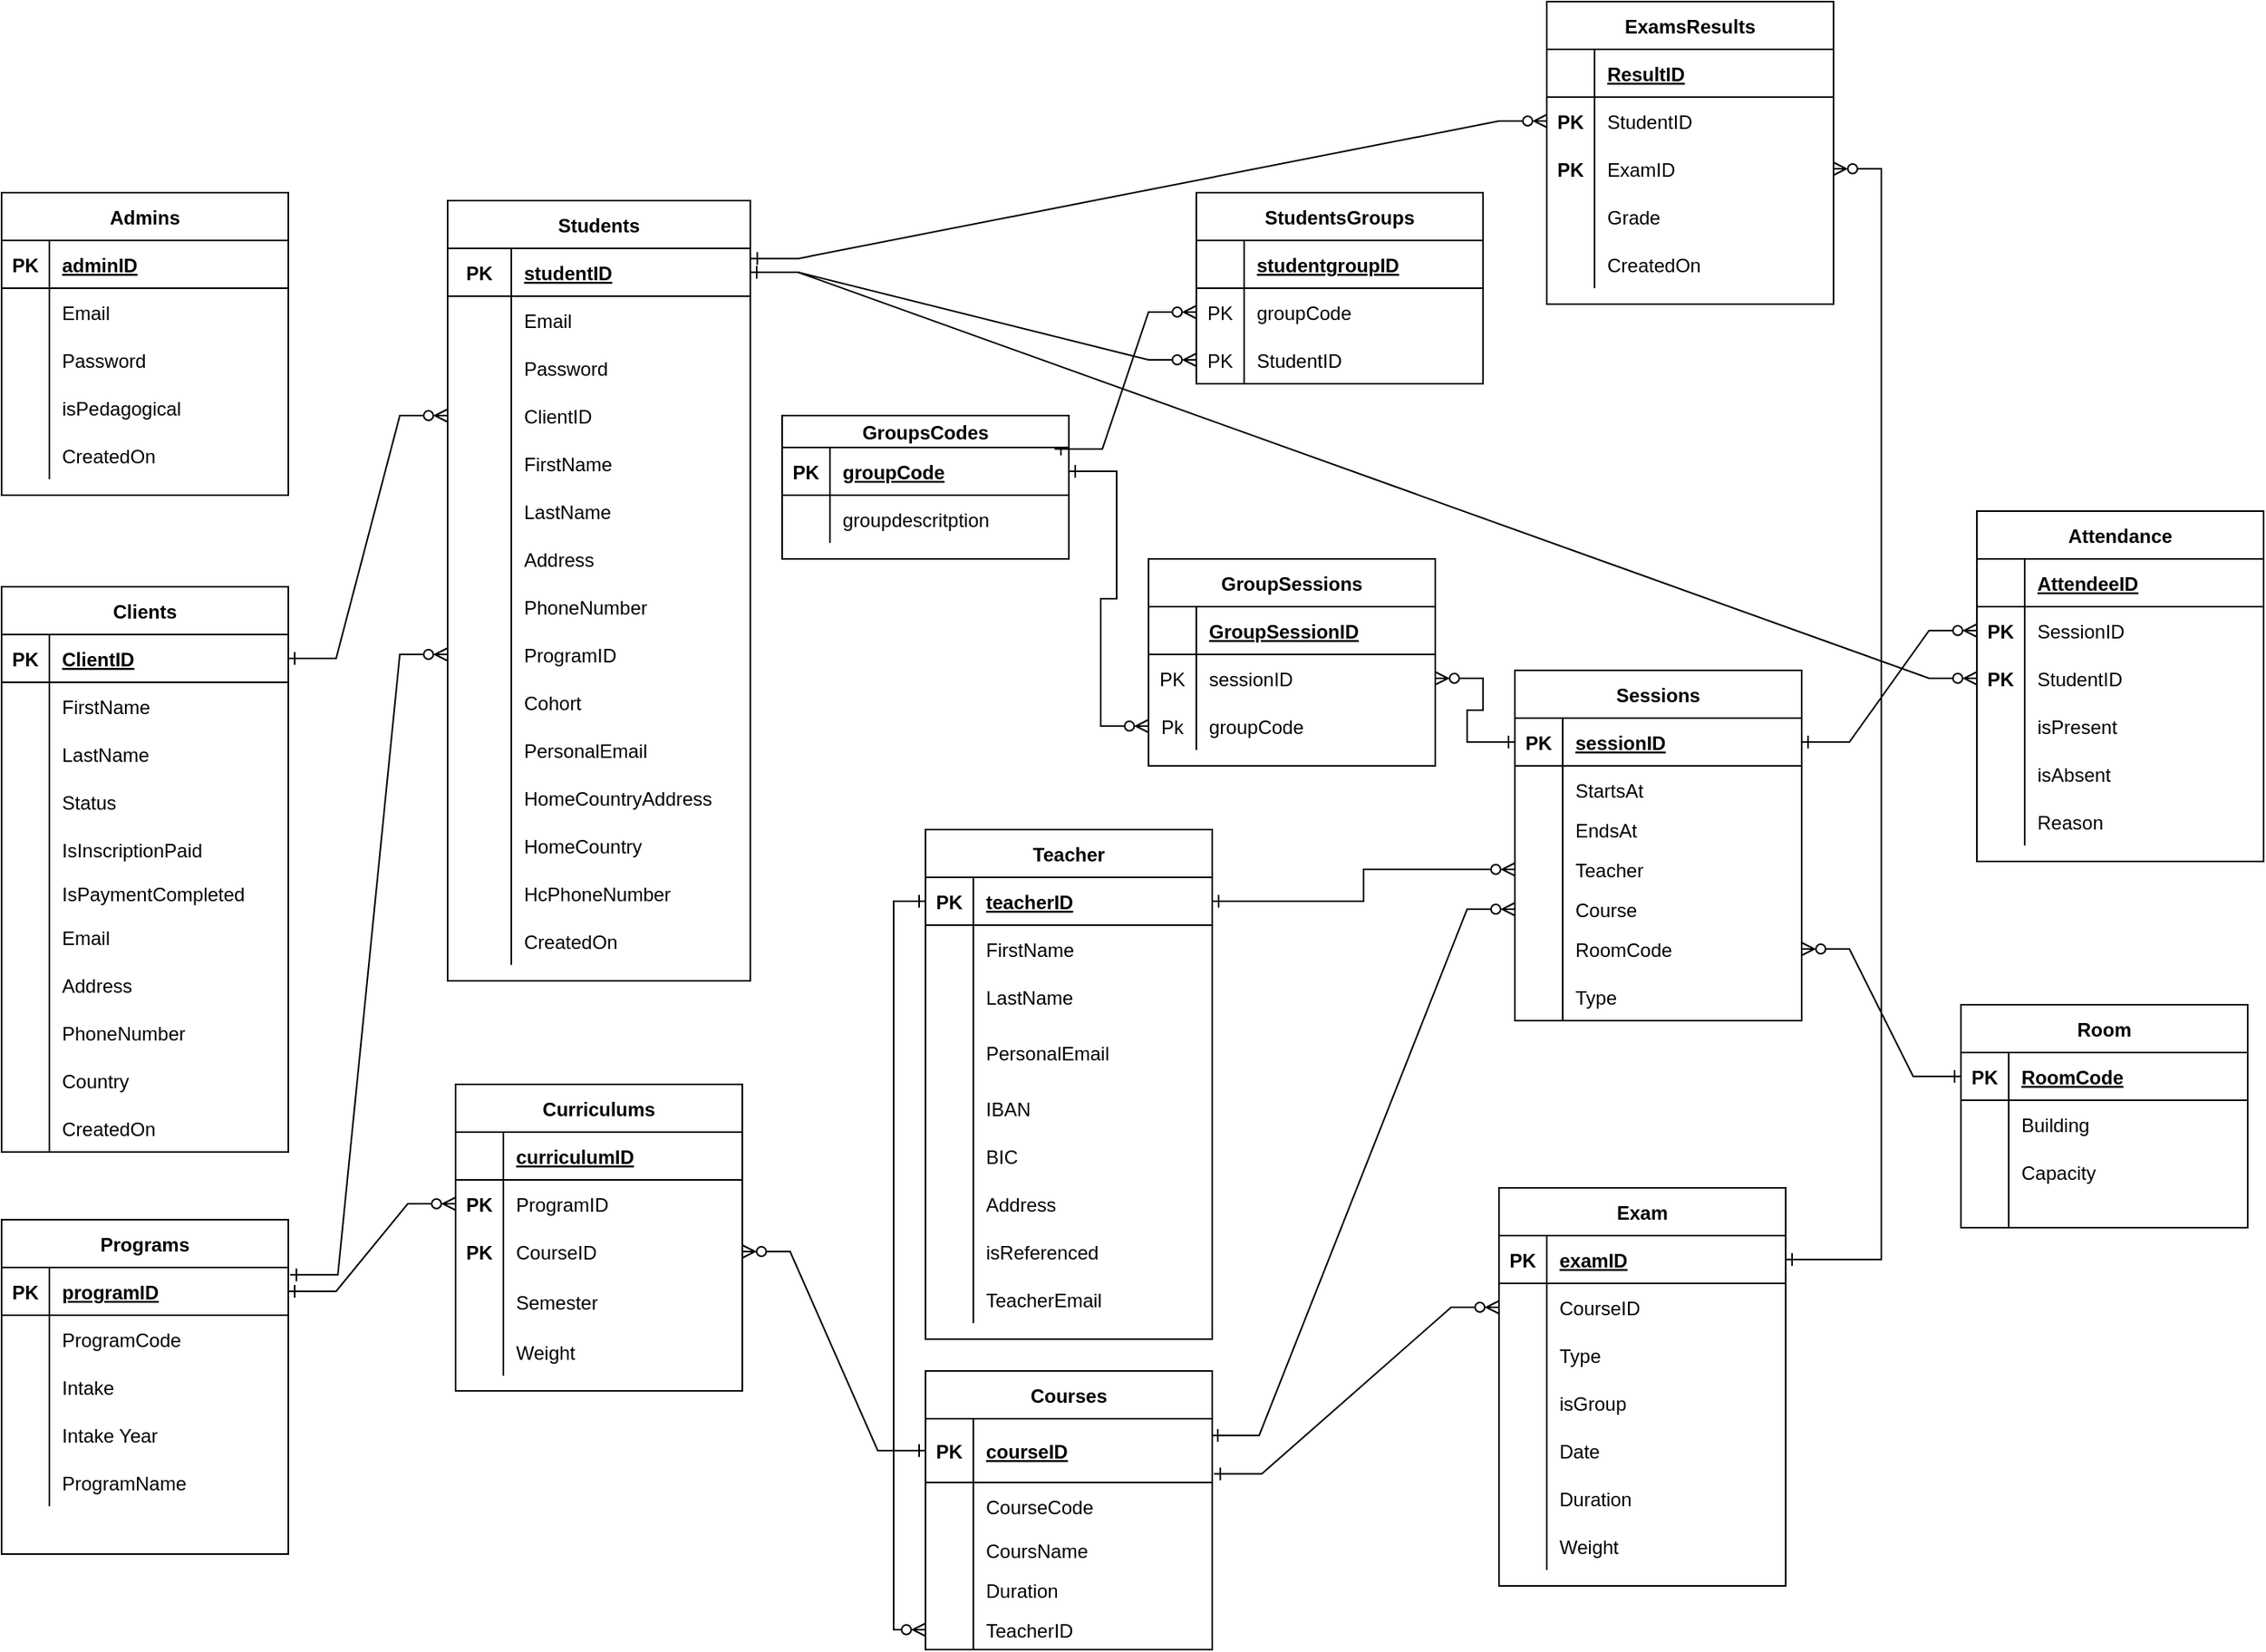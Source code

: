 <mxfile version="15.8.8" type="device"><diagram id="HiUZJrrzrlRsyAHqZffa" name="Page-1"><mxGraphModel dx="2295" dy="1600" grid="1" gridSize="10" guides="1" tooltips="1" connect="1" arrows="1" fold="1" page="0" pageScale="1" pageWidth="583" pageHeight="827" math="0" shadow="0"><root><mxCell id="0"/><mxCell id="1" parent="0"/><mxCell id="G-d0CVR7zDpLKOiSl2F3-1" value="&lt;span style=&quot;color: rgba(0, 0, 0, 0); font-family: monospace; font-size: 0px; font-style: normal; font-weight: normal; letter-spacing: normal; text-indent: 0px; text-transform: none; word-spacing: 0px; background-color: rgb(42, 42, 42); text-decoration: none; display: inline; float: none;&quot;&gt;%3CmxGraphModel%3E%3Croot%3E%3CmxCell%20id%3D%220%22%2F%3E%3CmxCell%20id%3D%221%22%20parent%3D%220%22%2F%3E%3CmxCell%20id%3D%222%22%20value%3D%22Admins%22%20style%3D%22shape%3Dtable%3BstartSize%3D30%3Bcontainer%3D1%3Bcollapsible%3D1%3BchildLayout%3DtableLayout%3BfixedRows%3D1%3BrowLines%3D0%3BfontStyle%3D1%3Balign%3Dcenter%3BresizeLast%3D1%3B%22%20vertex%3D%221%22%20parent%3D%221%22%3E%3CmxGeometry%20x%3D%22-60%22%20y%3D%22110%22%20width%3D%22180%22%20height%3D%22190%22%20as%3D%22geometry%22%2F%3E%3C%2FmxCell%3E%3CmxCell%20id%3D%223%22%20value%3D%22%22%20style%3D%22shape%3DpartialRectangle%3Bcollapsible%3D0%3BdropTarget%3D0%3BpointerEvents%3D0%3BfillColor%3Dnone%3Btop%3D0%3Bleft%3D0%3Bbottom%3D1%3Bright%3D0%3Bpoints%3D%5B%5B0%2C0.5%5D%2C%5B1%2C0.5%5D%5D%3BportConstraint%3Deastwest%3B%22%20vertex%3D%221%22%20parent%3D%222%22%3E%3CmxGeometry%20y%3D%2230%22%20width%3D%22180%22%20height%3D%2230%22%20as%3D%22geometry%22%2F%3E%3C%2FmxCell%3E%3CmxCell%20id%3D%224%22%20value%3D%22PK%22%20style%3D%22shape%3DpartialRectangle%3Bconnectable%3D0%3BfillColor%3Dnone%3Btop%3D0%3Bleft%3D0%3Bbottom%3D0%3Bright%3D0%3BfontStyle%3D1%3Boverflow%3Dhidden%3B%22%20vertex%3D%221%22%20parent%3D%223%22%3E%3CmxGeometry%20width%3D%2230%22%20height%3D%2230%22%20as%3D%22geometry%22%3E%3CmxRectangle%20width%3D%2230%22%20height%3D%2230%22%20as%3D%22alternateBounds%22%2F%3E%3C%2FmxGeometry%3E%3C%2FmxCell%3E%3CmxCell%20id%3D%225%22%20value%3D%22adminID%22%20style%3D%22shape%3DpartialRectangle%3Bconnectable%3D0%3BfillColor%3Dnone%3Btop%3D0%3Bleft%3D0%3Bbottom%3D0%3Bright%3D0%3Balign%3Dleft%3BspacingLeft%3D6%3BfontStyle%3D5%3Boverflow%3Dhidden%3B%22%20vertex%3D%221%22%20parent%3D%223%22%3E%3CmxGeometry%20x%3D%2230%22%20width%3D%22150%22%20height%3D%2230%22%20as%3D%22geometry%22%3E%3CmxRectangle%20width%3D%22150%22%20height%3D%2230%22%20as%3D%22alternateBounds%22%2F%3E%3C%2FmxGeometry%3E%3C%2FmxCell%3E" style="text;whiteSpace=wrap;html=1;" parent="1" vertex="1"><mxGeometry x="350" y="150" width="30" height="30" as="geometry"/></mxCell><mxCell id="G-d0CVR7zDpLKOiSl2F3-2" value="Admins" style="shape=table;startSize=30;container=1;collapsible=1;childLayout=tableLayout;fixedRows=1;rowLines=0;fontStyle=1;align=center;resizeLast=1;" parent="1" vertex="1"><mxGeometry x="-110" y="50" width="180" height="190" as="geometry"/></mxCell><mxCell id="G-d0CVR7zDpLKOiSl2F3-3" value="" style="shape=partialRectangle;collapsible=0;dropTarget=0;pointerEvents=0;fillColor=none;top=0;left=0;bottom=1;right=0;points=[[0,0.5],[1,0.5]];portConstraint=eastwest;" parent="G-d0CVR7zDpLKOiSl2F3-2" vertex="1"><mxGeometry y="30" width="180" height="30" as="geometry"/></mxCell><mxCell id="G-d0CVR7zDpLKOiSl2F3-4" value="PK" style="shape=partialRectangle;connectable=0;fillColor=none;top=0;left=0;bottom=0;right=0;fontStyle=1;overflow=hidden;" parent="G-d0CVR7zDpLKOiSl2F3-3" vertex="1"><mxGeometry width="30" height="30" as="geometry"><mxRectangle width="30" height="30" as="alternateBounds"/></mxGeometry></mxCell><mxCell id="G-d0CVR7zDpLKOiSl2F3-5" value="adminID" style="shape=partialRectangle;connectable=0;fillColor=none;top=0;left=0;bottom=0;right=0;align=left;spacingLeft=6;fontStyle=5;overflow=hidden;" parent="G-d0CVR7zDpLKOiSl2F3-3" vertex="1"><mxGeometry x="30" width="150" height="30" as="geometry"><mxRectangle width="150" height="30" as="alternateBounds"/></mxGeometry></mxCell><mxCell id="G-d0CVR7zDpLKOiSl2F3-6" value="" style="shape=partialRectangle;collapsible=0;dropTarget=0;pointerEvents=0;fillColor=none;top=0;left=0;bottom=0;right=0;points=[[0,0.5],[1,0.5]];portConstraint=eastwest;" parent="G-d0CVR7zDpLKOiSl2F3-2" vertex="1"><mxGeometry y="60" width="180" height="30" as="geometry"/></mxCell><mxCell id="G-d0CVR7zDpLKOiSl2F3-7" value="" style="shape=partialRectangle;connectable=0;fillColor=none;top=0;left=0;bottom=0;right=0;editable=1;overflow=hidden;" parent="G-d0CVR7zDpLKOiSl2F3-6" vertex="1"><mxGeometry width="30" height="30" as="geometry"><mxRectangle width="30" height="30" as="alternateBounds"/></mxGeometry></mxCell><mxCell id="G-d0CVR7zDpLKOiSl2F3-8" value="Email  " style="shape=partialRectangle;connectable=0;fillColor=none;top=0;left=0;bottom=0;right=0;align=left;spacingLeft=6;overflow=hidden;" parent="G-d0CVR7zDpLKOiSl2F3-6" vertex="1"><mxGeometry x="30" width="150" height="30" as="geometry"><mxRectangle width="150" height="30" as="alternateBounds"/></mxGeometry></mxCell><mxCell id="G-d0CVR7zDpLKOiSl2F3-9" value="" style="shape=partialRectangle;collapsible=0;dropTarget=0;pointerEvents=0;fillColor=none;top=0;left=0;bottom=0;right=0;points=[[0,0.5],[1,0.5]];portConstraint=eastwest;" parent="G-d0CVR7zDpLKOiSl2F3-2" vertex="1"><mxGeometry y="90" width="180" height="30" as="geometry"/></mxCell><mxCell id="G-d0CVR7zDpLKOiSl2F3-10" value="" style="shape=partialRectangle;connectable=0;fillColor=none;top=0;left=0;bottom=0;right=0;editable=1;overflow=hidden;" parent="G-d0CVR7zDpLKOiSl2F3-9" vertex="1"><mxGeometry width="30" height="30" as="geometry"><mxRectangle width="30" height="30" as="alternateBounds"/></mxGeometry></mxCell><mxCell id="G-d0CVR7zDpLKOiSl2F3-11" value="Password" style="shape=partialRectangle;connectable=0;fillColor=none;top=0;left=0;bottom=0;right=0;align=left;spacingLeft=6;overflow=hidden;" parent="G-d0CVR7zDpLKOiSl2F3-9" vertex="1"><mxGeometry x="30" width="150" height="30" as="geometry"><mxRectangle width="150" height="30" as="alternateBounds"/></mxGeometry></mxCell><mxCell id="G-d0CVR7zDpLKOiSl2F3-12" value="" style="shape=partialRectangle;collapsible=0;dropTarget=0;pointerEvents=0;fillColor=none;top=0;left=0;bottom=0;right=0;points=[[0,0.5],[1,0.5]];portConstraint=eastwest;" parent="G-d0CVR7zDpLKOiSl2F3-2" vertex="1"><mxGeometry y="120" width="180" height="30" as="geometry"/></mxCell><mxCell id="G-d0CVR7zDpLKOiSl2F3-13" value="" style="shape=partialRectangle;connectable=0;fillColor=none;top=0;left=0;bottom=0;right=0;editable=1;overflow=hidden;" parent="G-d0CVR7zDpLKOiSl2F3-12" vertex="1"><mxGeometry width="30" height="30" as="geometry"><mxRectangle width="30" height="30" as="alternateBounds"/></mxGeometry></mxCell><mxCell id="G-d0CVR7zDpLKOiSl2F3-14" value="isPedagogical" style="shape=partialRectangle;connectable=0;fillColor=none;top=0;left=0;bottom=0;right=0;align=left;spacingLeft=6;overflow=hidden;" parent="G-d0CVR7zDpLKOiSl2F3-12" vertex="1"><mxGeometry x="30" width="150" height="30" as="geometry"><mxRectangle width="150" height="30" as="alternateBounds"/></mxGeometry></mxCell><mxCell id="G-d0CVR7zDpLKOiSl2F3-15" value="" style="shape=partialRectangle;collapsible=0;dropTarget=0;pointerEvents=0;fillColor=none;top=0;left=0;bottom=0;right=0;points=[[0,0.5],[1,0.5]];portConstraint=eastwest;" parent="G-d0CVR7zDpLKOiSl2F3-2" vertex="1"><mxGeometry y="150" width="180" height="30" as="geometry"/></mxCell><mxCell id="G-d0CVR7zDpLKOiSl2F3-16" value="" style="shape=partialRectangle;connectable=0;fillColor=none;top=0;left=0;bottom=0;right=0;editable=1;overflow=hidden;" parent="G-d0CVR7zDpLKOiSl2F3-15" vertex="1"><mxGeometry width="30" height="30" as="geometry"><mxRectangle width="30" height="30" as="alternateBounds"/></mxGeometry></mxCell><mxCell id="G-d0CVR7zDpLKOiSl2F3-17" value="CreatedOn" style="shape=partialRectangle;connectable=0;fillColor=none;top=0;left=0;bottom=0;right=0;align=left;spacingLeft=6;overflow=hidden;" parent="G-d0CVR7zDpLKOiSl2F3-15" vertex="1"><mxGeometry x="30" width="150" height="30" as="geometry"><mxRectangle width="150" height="30" as="alternateBounds"/></mxGeometry></mxCell><mxCell id="G-d0CVR7zDpLKOiSl2F3-18" value="Clients" style="shape=table;startSize=30;container=1;collapsible=1;childLayout=tableLayout;fixedRows=1;rowLines=0;fontStyle=1;align=center;resizeLast=1;" parent="1" vertex="1"><mxGeometry x="-110" y="297.5" width="180" height="355" as="geometry"/></mxCell><mxCell id="G-d0CVR7zDpLKOiSl2F3-19" value="" style="shape=partialRectangle;collapsible=0;dropTarget=0;pointerEvents=0;fillColor=none;top=0;left=0;bottom=1;right=0;points=[[0,0.5],[1,0.5]];portConstraint=eastwest;" parent="G-d0CVR7zDpLKOiSl2F3-18" vertex="1"><mxGeometry y="30" width="180" height="30" as="geometry"/></mxCell><mxCell id="G-d0CVR7zDpLKOiSl2F3-20" value="PK" style="shape=partialRectangle;connectable=0;fillColor=none;top=0;left=0;bottom=0;right=0;fontStyle=1;overflow=hidden;" parent="G-d0CVR7zDpLKOiSl2F3-19" vertex="1"><mxGeometry width="30" height="30" as="geometry"><mxRectangle width="30" height="30" as="alternateBounds"/></mxGeometry></mxCell><mxCell id="G-d0CVR7zDpLKOiSl2F3-21" value="ClientID" style="shape=partialRectangle;connectable=0;fillColor=none;top=0;left=0;bottom=0;right=0;align=left;spacingLeft=6;fontStyle=5;overflow=hidden;" parent="G-d0CVR7zDpLKOiSl2F3-19" vertex="1"><mxGeometry x="30" width="150" height="30" as="geometry"><mxRectangle width="150" height="30" as="alternateBounds"/></mxGeometry></mxCell><mxCell id="pmb9jQu2i_GCuVe6CpXG-1" value="" style="shape=partialRectangle;collapsible=0;dropTarget=0;pointerEvents=0;fillColor=none;top=0;left=0;bottom=0;right=0;points=[[0,0.5],[1,0.5]];portConstraint=eastwest;" parent="G-d0CVR7zDpLKOiSl2F3-18" vertex="1"><mxGeometry y="60" width="180" height="30" as="geometry"/></mxCell><mxCell id="pmb9jQu2i_GCuVe6CpXG-2" value="" style="shape=partialRectangle;connectable=0;fillColor=none;top=0;left=0;bottom=0;right=0;editable=1;overflow=hidden;" parent="pmb9jQu2i_GCuVe6CpXG-1" vertex="1"><mxGeometry width="30" height="30" as="geometry"><mxRectangle width="30" height="30" as="alternateBounds"/></mxGeometry></mxCell><mxCell id="pmb9jQu2i_GCuVe6CpXG-3" value="FirstName" style="shape=partialRectangle;connectable=0;fillColor=none;top=0;left=0;bottom=0;right=0;align=left;spacingLeft=6;overflow=hidden;" parent="pmb9jQu2i_GCuVe6CpXG-1" vertex="1"><mxGeometry x="30" width="150" height="30" as="geometry"><mxRectangle width="150" height="30" as="alternateBounds"/></mxGeometry></mxCell><mxCell id="pmb9jQu2i_GCuVe6CpXG-4" value="" style="shape=partialRectangle;collapsible=0;dropTarget=0;pointerEvents=0;fillColor=none;top=0;left=0;bottom=0;right=0;points=[[0,0.5],[1,0.5]];portConstraint=eastwest;" parent="G-d0CVR7zDpLKOiSl2F3-18" vertex="1"><mxGeometry y="90" width="180" height="30" as="geometry"/></mxCell><mxCell id="pmb9jQu2i_GCuVe6CpXG-5" value="" style="shape=partialRectangle;connectable=0;fillColor=none;top=0;left=0;bottom=0;right=0;editable=1;overflow=hidden;" parent="pmb9jQu2i_GCuVe6CpXG-4" vertex="1"><mxGeometry width="30" height="30" as="geometry"><mxRectangle width="30" height="30" as="alternateBounds"/></mxGeometry></mxCell><mxCell id="pmb9jQu2i_GCuVe6CpXG-6" value="LastName" style="shape=partialRectangle;connectable=0;fillColor=none;top=0;left=0;bottom=0;right=0;align=left;spacingLeft=6;overflow=hidden;" parent="pmb9jQu2i_GCuVe6CpXG-4" vertex="1"><mxGeometry x="30" width="150" height="30" as="geometry"><mxRectangle width="150" height="30" as="alternateBounds"/></mxGeometry></mxCell><mxCell id="G-d0CVR7zDpLKOiSl2F3-22" value="" style="shape=partialRectangle;collapsible=0;dropTarget=0;pointerEvents=0;fillColor=none;top=0;left=0;bottom=0;right=0;points=[[0,0.5],[1,0.5]];portConstraint=eastwest;" parent="G-d0CVR7zDpLKOiSl2F3-18" vertex="1"><mxGeometry y="120" width="180" height="30" as="geometry"/></mxCell><mxCell id="G-d0CVR7zDpLKOiSl2F3-23" value="" style="shape=partialRectangle;connectable=0;fillColor=none;top=0;left=0;bottom=0;right=0;editable=1;overflow=hidden;" parent="G-d0CVR7zDpLKOiSl2F3-22" vertex="1"><mxGeometry width="30" height="30" as="geometry"><mxRectangle width="30" height="30" as="alternateBounds"/></mxGeometry></mxCell><mxCell id="G-d0CVR7zDpLKOiSl2F3-24" value="Status" style="shape=partialRectangle;connectable=0;fillColor=none;top=0;left=0;bottom=0;right=0;align=left;spacingLeft=6;overflow=hidden;" parent="G-d0CVR7zDpLKOiSl2F3-22" vertex="1"><mxGeometry x="30" width="150" height="30" as="geometry"><mxRectangle width="150" height="30" as="alternateBounds"/></mxGeometry></mxCell><mxCell id="G-d0CVR7zDpLKOiSl2F3-25" value="" style="shape=partialRectangle;collapsible=0;dropTarget=0;pointerEvents=0;fillColor=none;top=0;left=0;bottom=0;right=0;points=[[0,0.5],[1,0.5]];portConstraint=eastwest;" parent="G-d0CVR7zDpLKOiSl2F3-18" vertex="1"><mxGeometry y="150" width="180" height="30" as="geometry"/></mxCell><mxCell id="G-d0CVR7zDpLKOiSl2F3-26" value="" style="shape=partialRectangle;connectable=0;fillColor=none;top=0;left=0;bottom=0;right=0;editable=1;overflow=hidden;" parent="G-d0CVR7zDpLKOiSl2F3-25" vertex="1"><mxGeometry width="30" height="30" as="geometry"><mxRectangle width="30" height="30" as="alternateBounds"/></mxGeometry></mxCell><mxCell id="G-d0CVR7zDpLKOiSl2F3-27" value="IsInscriptionPaid" style="shape=partialRectangle;connectable=0;fillColor=none;top=0;left=0;bottom=0;right=0;align=left;spacingLeft=6;overflow=hidden;" parent="G-d0CVR7zDpLKOiSl2F3-25" vertex="1"><mxGeometry x="30" width="150" height="30" as="geometry"><mxRectangle width="150" height="30" as="alternateBounds"/></mxGeometry></mxCell><mxCell id="G-d0CVR7zDpLKOiSl2F3-28" value="" style="shape=partialRectangle;collapsible=0;dropTarget=0;pointerEvents=0;fillColor=none;top=0;left=0;bottom=0;right=0;points=[[0,0.5],[1,0.5]];portConstraint=eastwest;" parent="G-d0CVR7zDpLKOiSl2F3-18" vertex="1"><mxGeometry y="180" width="180" height="25" as="geometry"/></mxCell><mxCell id="G-d0CVR7zDpLKOiSl2F3-29" value="" style="shape=partialRectangle;connectable=0;fillColor=none;top=0;left=0;bottom=0;right=0;editable=1;overflow=hidden;" parent="G-d0CVR7zDpLKOiSl2F3-28" vertex="1"><mxGeometry width="30" height="25" as="geometry"><mxRectangle width="30" height="25" as="alternateBounds"/></mxGeometry></mxCell><mxCell id="G-d0CVR7zDpLKOiSl2F3-30" value="IsPaymentCompleted" style="shape=partialRectangle;connectable=0;fillColor=none;top=0;left=0;bottom=0;right=0;align=left;spacingLeft=6;overflow=hidden;" parent="G-d0CVR7zDpLKOiSl2F3-28" vertex="1"><mxGeometry x="30" width="150" height="25" as="geometry"><mxRectangle width="150" height="25" as="alternateBounds"/></mxGeometry></mxCell><mxCell id="OnNPOO759H-5YeHg410l-7" value="" style="shape=partialRectangle;collapsible=0;dropTarget=0;pointerEvents=0;fillColor=none;top=0;left=0;bottom=0;right=0;points=[[0,0.5],[1,0.5]];portConstraint=eastwest;" parent="G-d0CVR7zDpLKOiSl2F3-18" vertex="1"><mxGeometry y="205" width="180" height="30" as="geometry"/></mxCell><mxCell id="OnNPOO759H-5YeHg410l-8" value="" style="shape=partialRectangle;connectable=0;fillColor=none;top=0;left=0;bottom=0;right=0;editable=1;overflow=hidden;" parent="OnNPOO759H-5YeHg410l-7" vertex="1"><mxGeometry width="30" height="30" as="geometry"><mxRectangle width="30" height="30" as="alternateBounds"/></mxGeometry></mxCell><mxCell id="OnNPOO759H-5YeHg410l-9" value="Email" style="shape=partialRectangle;connectable=0;fillColor=none;top=0;left=0;bottom=0;right=0;align=left;spacingLeft=6;overflow=hidden;" parent="OnNPOO759H-5YeHg410l-7" vertex="1"><mxGeometry x="30" width="150" height="30" as="geometry"><mxRectangle width="150" height="30" as="alternateBounds"/></mxGeometry></mxCell><mxCell id="OnNPOO759H-5YeHg410l-10" value="" style="shape=partialRectangle;collapsible=0;dropTarget=0;pointerEvents=0;fillColor=none;top=0;left=0;bottom=0;right=0;points=[[0,0.5],[1,0.5]];portConstraint=eastwest;" parent="G-d0CVR7zDpLKOiSl2F3-18" vertex="1"><mxGeometry y="235" width="180" height="30" as="geometry"/></mxCell><mxCell id="OnNPOO759H-5YeHg410l-11" value="" style="shape=partialRectangle;connectable=0;fillColor=none;top=0;left=0;bottom=0;right=0;editable=1;overflow=hidden;" parent="OnNPOO759H-5YeHg410l-10" vertex="1"><mxGeometry width="30" height="30" as="geometry"><mxRectangle width="30" height="30" as="alternateBounds"/></mxGeometry></mxCell><mxCell id="OnNPOO759H-5YeHg410l-12" value="Address" style="shape=partialRectangle;connectable=0;fillColor=none;top=0;left=0;bottom=0;right=0;align=left;spacingLeft=6;overflow=hidden;" parent="OnNPOO759H-5YeHg410l-10" vertex="1"><mxGeometry x="30" width="150" height="30" as="geometry"><mxRectangle width="150" height="30" as="alternateBounds"/></mxGeometry></mxCell><mxCell id="OnNPOO759H-5YeHg410l-16" value="" style="shape=partialRectangle;collapsible=0;dropTarget=0;pointerEvents=0;fillColor=none;top=0;left=0;bottom=0;right=0;points=[[0,0.5],[1,0.5]];portConstraint=eastwest;" parent="G-d0CVR7zDpLKOiSl2F3-18" vertex="1"><mxGeometry y="265" width="180" height="30" as="geometry"/></mxCell><mxCell id="OnNPOO759H-5YeHg410l-17" value="" style="shape=partialRectangle;connectable=0;fillColor=none;top=0;left=0;bottom=0;right=0;editable=1;overflow=hidden;" parent="OnNPOO759H-5YeHg410l-16" vertex="1"><mxGeometry width="30" height="30" as="geometry"><mxRectangle width="30" height="30" as="alternateBounds"/></mxGeometry></mxCell><mxCell id="OnNPOO759H-5YeHg410l-18" value="PhoneNumber" style="shape=partialRectangle;connectable=0;fillColor=none;top=0;left=0;bottom=0;right=0;align=left;spacingLeft=6;overflow=hidden;" parent="OnNPOO759H-5YeHg410l-16" vertex="1"><mxGeometry x="30" width="150" height="30" as="geometry"><mxRectangle width="150" height="30" as="alternateBounds"/></mxGeometry></mxCell><mxCell id="OnNPOO759H-5YeHg410l-13" value="" style="shape=partialRectangle;collapsible=0;dropTarget=0;pointerEvents=0;fillColor=none;top=0;left=0;bottom=0;right=0;points=[[0,0.5],[1,0.5]];portConstraint=eastwest;" parent="G-d0CVR7zDpLKOiSl2F3-18" vertex="1"><mxGeometry y="295" width="180" height="30" as="geometry"/></mxCell><mxCell id="OnNPOO759H-5YeHg410l-14" value="" style="shape=partialRectangle;connectable=0;fillColor=none;top=0;left=0;bottom=0;right=0;editable=1;overflow=hidden;" parent="OnNPOO759H-5YeHg410l-13" vertex="1"><mxGeometry width="30" height="30" as="geometry"><mxRectangle width="30" height="30" as="alternateBounds"/></mxGeometry></mxCell><mxCell id="OnNPOO759H-5YeHg410l-15" value="Country" style="shape=partialRectangle;connectable=0;fillColor=none;top=0;left=0;bottom=0;right=0;align=left;spacingLeft=6;overflow=hidden;" parent="OnNPOO759H-5YeHg410l-13" vertex="1"><mxGeometry x="30" width="150" height="30" as="geometry"><mxRectangle width="150" height="30" as="alternateBounds"/></mxGeometry></mxCell><mxCell id="OnNPOO759H-5YeHg410l-20" value="" style="shape=partialRectangle;collapsible=0;dropTarget=0;pointerEvents=0;fillColor=none;top=0;left=0;bottom=0;right=0;points=[[0,0.5],[1,0.5]];portConstraint=eastwest;" parent="G-d0CVR7zDpLKOiSl2F3-18" vertex="1"><mxGeometry y="325" width="180" height="30" as="geometry"/></mxCell><mxCell id="OnNPOO759H-5YeHg410l-21" value="" style="shape=partialRectangle;connectable=0;fillColor=none;top=0;left=0;bottom=0;right=0;editable=1;overflow=hidden;" parent="OnNPOO759H-5YeHg410l-20" vertex="1"><mxGeometry width="30" height="30" as="geometry"><mxRectangle width="30" height="30" as="alternateBounds"/></mxGeometry></mxCell><mxCell id="OnNPOO759H-5YeHg410l-22" value="CreatedOn" style="shape=partialRectangle;connectable=0;fillColor=none;top=0;left=0;bottom=0;right=0;align=left;spacingLeft=6;overflow=hidden;" parent="OnNPOO759H-5YeHg410l-20" vertex="1"><mxGeometry x="30" width="150" height="30" as="geometry"><mxRectangle width="150" height="30" as="alternateBounds"/></mxGeometry></mxCell><mxCell id="G-d0CVR7zDpLKOiSl2F3-31" value="Students" style="shape=table;startSize=30;container=1;collapsible=1;childLayout=tableLayout;fixedRows=1;rowLines=0;fontStyle=1;align=center;resizeLast=1;" parent="1" vertex="1"><mxGeometry x="170" y="55" width="190" height="490" as="geometry"/></mxCell><mxCell id="G-d0CVR7zDpLKOiSl2F3-32" value="" style="shape=partialRectangle;collapsible=0;dropTarget=0;pointerEvents=0;fillColor=none;top=0;left=0;bottom=1;right=0;points=[[0,0.5],[1,0.5]];portConstraint=eastwest;" parent="G-d0CVR7zDpLKOiSl2F3-31" vertex="1"><mxGeometry y="30" width="190" height="30" as="geometry"/></mxCell><mxCell id="G-d0CVR7zDpLKOiSl2F3-33" value="PK" style="shape=partialRectangle;connectable=0;fillColor=none;top=0;left=0;bottom=0;right=0;fontStyle=1;overflow=hidden;" parent="G-d0CVR7zDpLKOiSl2F3-32" vertex="1"><mxGeometry width="40" height="30" as="geometry"><mxRectangle width="40" height="30" as="alternateBounds"/></mxGeometry></mxCell><mxCell id="G-d0CVR7zDpLKOiSl2F3-34" value="studentID" style="shape=partialRectangle;connectable=0;fillColor=none;top=0;left=0;bottom=0;right=0;align=left;spacingLeft=6;fontStyle=5;overflow=hidden;" parent="G-d0CVR7zDpLKOiSl2F3-32" vertex="1"><mxGeometry x="40" width="150" height="30" as="geometry"><mxRectangle width="150" height="30" as="alternateBounds"/></mxGeometry></mxCell><mxCell id="G-d0CVR7zDpLKOiSl2F3-35" value="" style="shape=partialRectangle;collapsible=0;dropTarget=0;pointerEvents=0;fillColor=none;top=0;left=0;bottom=0;right=0;points=[[0,0.5],[1,0.5]];portConstraint=eastwest;" parent="G-d0CVR7zDpLKOiSl2F3-31" vertex="1"><mxGeometry y="60" width="190" height="30" as="geometry"/></mxCell><mxCell id="G-d0CVR7zDpLKOiSl2F3-36" value="" style="shape=partialRectangle;connectable=0;fillColor=none;top=0;left=0;bottom=0;right=0;editable=1;overflow=hidden;" parent="G-d0CVR7zDpLKOiSl2F3-35" vertex="1"><mxGeometry width="40" height="30" as="geometry"><mxRectangle width="40" height="30" as="alternateBounds"/></mxGeometry></mxCell><mxCell id="G-d0CVR7zDpLKOiSl2F3-37" value="Email" style="shape=partialRectangle;connectable=0;fillColor=none;top=0;left=0;bottom=0;right=0;align=left;spacingLeft=6;overflow=hidden;" parent="G-d0CVR7zDpLKOiSl2F3-35" vertex="1"><mxGeometry x="40" width="150" height="30" as="geometry"><mxRectangle width="150" height="30" as="alternateBounds"/></mxGeometry></mxCell><mxCell id="G-d0CVR7zDpLKOiSl2F3-38" value="" style="shape=partialRectangle;collapsible=0;dropTarget=0;pointerEvents=0;fillColor=none;top=0;left=0;bottom=0;right=0;points=[[0,0.5],[1,0.5]];portConstraint=eastwest;" parent="G-d0CVR7zDpLKOiSl2F3-31" vertex="1"><mxGeometry y="90" width="190" height="30" as="geometry"/></mxCell><mxCell id="G-d0CVR7zDpLKOiSl2F3-39" value="" style="shape=partialRectangle;connectable=0;fillColor=none;top=0;left=0;bottom=0;right=0;editable=1;overflow=hidden;" parent="G-d0CVR7zDpLKOiSl2F3-38" vertex="1"><mxGeometry width="40" height="30" as="geometry"><mxRectangle width="40" height="30" as="alternateBounds"/></mxGeometry></mxCell><mxCell id="G-d0CVR7zDpLKOiSl2F3-40" value="Password" style="shape=partialRectangle;connectable=0;fillColor=none;top=0;left=0;bottom=0;right=0;align=left;spacingLeft=6;overflow=hidden;" parent="G-d0CVR7zDpLKOiSl2F3-38" vertex="1"><mxGeometry x="40" width="150" height="30" as="geometry"><mxRectangle width="150" height="30" as="alternateBounds"/></mxGeometry></mxCell><mxCell id="G-d0CVR7zDpLKOiSl2F3-41" value="" style="shape=partialRectangle;collapsible=0;dropTarget=0;pointerEvents=0;fillColor=none;top=0;left=0;bottom=0;right=0;points=[[0,0.5],[1,0.5]];portConstraint=eastwest;" parent="G-d0CVR7zDpLKOiSl2F3-31" vertex="1"><mxGeometry y="120" width="190" height="30" as="geometry"/></mxCell><mxCell id="G-d0CVR7zDpLKOiSl2F3-42" value="" style="shape=partialRectangle;connectable=0;fillColor=none;top=0;left=0;bottom=0;right=0;editable=1;overflow=hidden;" parent="G-d0CVR7zDpLKOiSl2F3-41" vertex="1"><mxGeometry width="40" height="30" as="geometry"><mxRectangle width="40" height="30" as="alternateBounds"/></mxGeometry></mxCell><mxCell id="G-d0CVR7zDpLKOiSl2F3-43" value="ClientID" style="shape=partialRectangle;connectable=0;fillColor=none;top=0;left=0;bottom=0;right=0;align=left;spacingLeft=6;overflow=hidden;" parent="G-d0CVR7zDpLKOiSl2F3-41" vertex="1"><mxGeometry x="40" width="150" height="30" as="geometry"><mxRectangle width="150" height="30" as="alternateBounds"/></mxGeometry></mxCell><mxCell id="G-d0CVR7zDpLKOiSl2F3-44" value="" style="shape=partialRectangle;collapsible=0;dropTarget=0;pointerEvents=0;fillColor=none;top=0;left=0;bottom=0;right=0;points=[[0,0.5],[1,0.5]];portConstraint=eastwest;" parent="G-d0CVR7zDpLKOiSl2F3-31" vertex="1"><mxGeometry y="150" width="190" height="30" as="geometry"/></mxCell><mxCell id="G-d0CVR7zDpLKOiSl2F3-45" value="" style="shape=partialRectangle;connectable=0;fillColor=none;top=0;left=0;bottom=0;right=0;editable=1;overflow=hidden;" parent="G-d0CVR7zDpLKOiSl2F3-44" vertex="1"><mxGeometry width="40" height="30" as="geometry"><mxRectangle width="40" height="30" as="alternateBounds"/></mxGeometry></mxCell><mxCell id="G-d0CVR7zDpLKOiSl2F3-46" value="FirstName" style="shape=partialRectangle;connectable=0;fillColor=none;top=0;left=0;bottom=0;right=0;align=left;spacingLeft=6;overflow=hidden;" parent="G-d0CVR7zDpLKOiSl2F3-44" vertex="1"><mxGeometry x="40" width="150" height="30" as="geometry"><mxRectangle width="150" height="30" as="alternateBounds"/></mxGeometry></mxCell><mxCell id="G-d0CVR7zDpLKOiSl2F3-47" value="" style="shape=partialRectangle;collapsible=0;dropTarget=0;pointerEvents=0;fillColor=none;top=0;left=0;bottom=0;right=0;points=[[0,0.5],[1,0.5]];portConstraint=eastwest;" parent="G-d0CVR7zDpLKOiSl2F3-31" vertex="1"><mxGeometry y="180" width="190" height="30" as="geometry"/></mxCell><mxCell id="G-d0CVR7zDpLKOiSl2F3-48" value="" style="shape=partialRectangle;connectable=0;fillColor=none;top=0;left=0;bottom=0;right=0;editable=1;overflow=hidden;" parent="G-d0CVR7zDpLKOiSl2F3-47" vertex="1"><mxGeometry width="40" height="30" as="geometry"><mxRectangle width="40" height="30" as="alternateBounds"/></mxGeometry></mxCell><mxCell id="G-d0CVR7zDpLKOiSl2F3-49" value="LastName" style="shape=partialRectangle;connectable=0;fillColor=none;top=0;left=0;bottom=0;right=0;align=left;spacingLeft=6;overflow=hidden;" parent="G-d0CVR7zDpLKOiSl2F3-47" vertex="1"><mxGeometry x="40" width="150" height="30" as="geometry"><mxRectangle width="150" height="30" as="alternateBounds"/></mxGeometry></mxCell><mxCell id="G-d0CVR7zDpLKOiSl2F3-50" value="" style="shape=partialRectangle;collapsible=0;dropTarget=0;pointerEvents=0;fillColor=none;top=0;left=0;bottom=0;right=0;points=[[0,0.5],[1,0.5]];portConstraint=eastwest;" parent="G-d0CVR7zDpLKOiSl2F3-31" vertex="1"><mxGeometry y="210" width="190" height="30" as="geometry"/></mxCell><mxCell id="G-d0CVR7zDpLKOiSl2F3-51" value="" style="shape=partialRectangle;connectable=0;fillColor=none;top=0;left=0;bottom=0;right=0;editable=1;overflow=hidden;" parent="G-d0CVR7zDpLKOiSl2F3-50" vertex="1"><mxGeometry width="40" height="30" as="geometry"><mxRectangle width="40" height="30" as="alternateBounds"/></mxGeometry></mxCell><mxCell id="G-d0CVR7zDpLKOiSl2F3-52" value="Address" style="shape=partialRectangle;connectable=0;fillColor=none;top=0;left=0;bottom=0;right=0;align=left;spacingLeft=6;overflow=hidden;" parent="G-d0CVR7zDpLKOiSl2F3-50" vertex="1"><mxGeometry x="40" width="150" height="30" as="geometry"><mxRectangle width="150" height="30" as="alternateBounds"/></mxGeometry></mxCell><mxCell id="G-d0CVR7zDpLKOiSl2F3-53" value="" style="shape=partialRectangle;collapsible=0;dropTarget=0;pointerEvents=0;fillColor=none;top=0;left=0;bottom=0;right=0;points=[[0,0.5],[1,0.5]];portConstraint=eastwest;" parent="G-d0CVR7zDpLKOiSl2F3-31" vertex="1"><mxGeometry y="240" width="190" height="30" as="geometry"/></mxCell><mxCell id="G-d0CVR7zDpLKOiSl2F3-54" value="" style="shape=partialRectangle;connectable=0;fillColor=none;top=0;left=0;bottom=0;right=0;editable=1;overflow=hidden;" parent="G-d0CVR7zDpLKOiSl2F3-53" vertex="1"><mxGeometry width="40" height="30" as="geometry"><mxRectangle width="40" height="30" as="alternateBounds"/></mxGeometry></mxCell><mxCell id="G-d0CVR7zDpLKOiSl2F3-55" value="PhoneNumber" style="shape=partialRectangle;connectable=0;fillColor=none;top=0;left=0;bottom=0;right=0;align=left;spacingLeft=6;overflow=hidden;" parent="G-d0CVR7zDpLKOiSl2F3-53" vertex="1"><mxGeometry x="40" width="150" height="30" as="geometry"><mxRectangle width="150" height="30" as="alternateBounds"/></mxGeometry></mxCell><mxCell id="G-d0CVR7zDpLKOiSl2F3-56" value="" style="shape=partialRectangle;collapsible=0;dropTarget=0;pointerEvents=0;fillColor=none;top=0;left=0;bottom=0;right=0;points=[[0,0.5],[1,0.5]];portConstraint=eastwest;" parent="G-d0CVR7zDpLKOiSl2F3-31" vertex="1"><mxGeometry y="270" width="190" height="30" as="geometry"/></mxCell><mxCell id="G-d0CVR7zDpLKOiSl2F3-57" value="" style="shape=partialRectangle;connectable=0;fillColor=none;top=0;left=0;bottom=0;right=0;editable=1;overflow=hidden;" parent="G-d0CVR7zDpLKOiSl2F3-56" vertex="1"><mxGeometry width="40" height="30" as="geometry"><mxRectangle width="40" height="30" as="alternateBounds"/></mxGeometry></mxCell><mxCell id="G-d0CVR7zDpLKOiSl2F3-58" value="ProgramID" style="shape=partialRectangle;connectable=0;fillColor=none;top=0;left=0;bottom=0;right=0;align=left;spacingLeft=6;overflow=hidden;" parent="G-d0CVR7zDpLKOiSl2F3-56" vertex="1"><mxGeometry x="40" width="150" height="30" as="geometry"><mxRectangle width="150" height="30" as="alternateBounds"/></mxGeometry></mxCell><mxCell id="G-d0CVR7zDpLKOiSl2F3-59" value="" style="shape=partialRectangle;collapsible=0;dropTarget=0;pointerEvents=0;fillColor=none;top=0;left=0;bottom=0;right=0;points=[[0,0.5],[1,0.5]];portConstraint=eastwest;" parent="G-d0CVR7zDpLKOiSl2F3-31" vertex="1"><mxGeometry y="300" width="190" height="30" as="geometry"/></mxCell><mxCell id="G-d0CVR7zDpLKOiSl2F3-60" value="" style="shape=partialRectangle;connectable=0;fillColor=none;top=0;left=0;bottom=0;right=0;editable=1;overflow=hidden;" parent="G-d0CVR7zDpLKOiSl2F3-59" vertex="1"><mxGeometry width="40" height="30" as="geometry"><mxRectangle width="40" height="30" as="alternateBounds"/></mxGeometry></mxCell><mxCell id="G-d0CVR7zDpLKOiSl2F3-61" value="Cohort" style="shape=partialRectangle;connectable=0;fillColor=none;top=0;left=0;bottom=0;right=0;align=left;spacingLeft=6;overflow=hidden;" parent="G-d0CVR7zDpLKOiSl2F3-59" vertex="1"><mxGeometry x="40" width="150" height="30" as="geometry"><mxRectangle width="150" height="30" as="alternateBounds"/></mxGeometry></mxCell><mxCell id="G-d0CVR7zDpLKOiSl2F3-65" value="" style="shape=partialRectangle;collapsible=0;dropTarget=0;pointerEvents=0;fillColor=none;top=0;left=0;bottom=0;right=0;points=[[0,0.5],[1,0.5]];portConstraint=eastwest;" parent="G-d0CVR7zDpLKOiSl2F3-31" vertex="1"><mxGeometry y="330" width="190" height="30" as="geometry"/></mxCell><mxCell id="G-d0CVR7zDpLKOiSl2F3-66" value="" style="shape=partialRectangle;connectable=0;fillColor=none;top=0;left=0;bottom=0;right=0;editable=1;overflow=hidden;" parent="G-d0CVR7zDpLKOiSl2F3-65" vertex="1"><mxGeometry width="40" height="30" as="geometry"><mxRectangle width="40" height="30" as="alternateBounds"/></mxGeometry></mxCell><mxCell id="G-d0CVR7zDpLKOiSl2F3-67" value="PersonalEmail" style="shape=partialRectangle;connectable=0;fillColor=none;top=0;left=0;bottom=0;right=0;align=left;spacingLeft=6;overflow=hidden;" parent="G-d0CVR7zDpLKOiSl2F3-65" vertex="1"><mxGeometry x="40" width="150" height="30" as="geometry"><mxRectangle width="150" height="30" as="alternateBounds"/></mxGeometry></mxCell><mxCell id="G-d0CVR7zDpLKOiSl2F3-68" value="" style="shape=partialRectangle;collapsible=0;dropTarget=0;pointerEvents=0;fillColor=none;top=0;left=0;bottom=0;right=0;points=[[0,0.5],[1,0.5]];portConstraint=eastwest;" parent="G-d0CVR7zDpLKOiSl2F3-31" vertex="1"><mxGeometry y="360" width="190" height="30" as="geometry"/></mxCell><mxCell id="G-d0CVR7zDpLKOiSl2F3-69" value="" style="shape=partialRectangle;connectable=0;fillColor=none;top=0;left=0;bottom=0;right=0;editable=1;overflow=hidden;" parent="G-d0CVR7zDpLKOiSl2F3-68" vertex="1"><mxGeometry width="40" height="30" as="geometry"><mxRectangle width="40" height="30" as="alternateBounds"/></mxGeometry></mxCell><mxCell id="G-d0CVR7zDpLKOiSl2F3-70" value="HomeCountryAddress" style="shape=partialRectangle;connectable=0;fillColor=none;top=0;left=0;bottom=0;right=0;align=left;spacingLeft=6;overflow=hidden;" parent="G-d0CVR7zDpLKOiSl2F3-68" vertex="1"><mxGeometry x="40" width="150" height="30" as="geometry"><mxRectangle width="150" height="30" as="alternateBounds"/></mxGeometry></mxCell><mxCell id="G-d0CVR7zDpLKOiSl2F3-71" value="" style="shape=partialRectangle;collapsible=0;dropTarget=0;pointerEvents=0;fillColor=none;top=0;left=0;bottom=0;right=0;points=[[0,0.5],[1,0.5]];portConstraint=eastwest;" parent="G-d0CVR7zDpLKOiSl2F3-31" vertex="1"><mxGeometry y="390" width="190" height="30" as="geometry"/></mxCell><mxCell id="G-d0CVR7zDpLKOiSl2F3-72" value="" style="shape=partialRectangle;connectable=0;fillColor=none;top=0;left=0;bottom=0;right=0;editable=1;overflow=hidden;" parent="G-d0CVR7zDpLKOiSl2F3-71" vertex="1"><mxGeometry width="40" height="30" as="geometry"><mxRectangle width="40" height="30" as="alternateBounds"/></mxGeometry></mxCell><mxCell id="G-d0CVR7zDpLKOiSl2F3-73" value="HomeCountry" style="shape=partialRectangle;connectable=0;fillColor=none;top=0;left=0;bottom=0;right=0;align=left;spacingLeft=6;overflow=hidden;" parent="G-d0CVR7zDpLKOiSl2F3-71" vertex="1"><mxGeometry x="40" width="150" height="30" as="geometry"><mxRectangle width="150" height="30" as="alternateBounds"/></mxGeometry></mxCell><mxCell id="G-d0CVR7zDpLKOiSl2F3-74" value="" style="shape=partialRectangle;collapsible=0;dropTarget=0;pointerEvents=0;fillColor=none;top=0;left=0;bottom=0;right=0;points=[[0,0.5],[1,0.5]];portConstraint=eastwest;" parent="G-d0CVR7zDpLKOiSl2F3-31" vertex="1"><mxGeometry y="420" width="190" height="30" as="geometry"/></mxCell><mxCell id="G-d0CVR7zDpLKOiSl2F3-75" value="" style="shape=partialRectangle;connectable=0;fillColor=none;top=0;left=0;bottom=0;right=0;editable=1;overflow=hidden;" parent="G-d0CVR7zDpLKOiSl2F3-74" vertex="1"><mxGeometry width="40" height="30" as="geometry"><mxRectangle width="40" height="30" as="alternateBounds"/></mxGeometry></mxCell><mxCell id="G-d0CVR7zDpLKOiSl2F3-76" value="HcPhoneNumber" style="shape=partialRectangle;connectable=0;fillColor=none;top=0;left=0;bottom=0;right=0;align=left;spacingLeft=6;overflow=hidden;" parent="G-d0CVR7zDpLKOiSl2F3-74" vertex="1"><mxGeometry x="40" width="150" height="30" as="geometry"><mxRectangle width="150" height="30" as="alternateBounds"/></mxGeometry></mxCell><mxCell id="G-d0CVR7zDpLKOiSl2F3-77" value="" style="shape=partialRectangle;collapsible=0;dropTarget=0;pointerEvents=0;fillColor=none;top=0;left=0;bottom=0;right=0;points=[[0,0.5],[1,0.5]];portConstraint=eastwest;" parent="G-d0CVR7zDpLKOiSl2F3-31" vertex="1"><mxGeometry y="450" width="190" height="30" as="geometry"/></mxCell><mxCell id="G-d0CVR7zDpLKOiSl2F3-78" value="" style="shape=partialRectangle;connectable=0;fillColor=none;top=0;left=0;bottom=0;right=0;editable=1;overflow=hidden;" parent="G-d0CVR7zDpLKOiSl2F3-77" vertex="1"><mxGeometry width="40" height="30" as="geometry"><mxRectangle width="40" height="30" as="alternateBounds"/></mxGeometry></mxCell><mxCell id="G-d0CVR7zDpLKOiSl2F3-79" value="CreatedOn" style="shape=partialRectangle;connectable=0;fillColor=none;top=0;left=0;bottom=0;right=0;align=left;spacingLeft=6;overflow=hidden;" parent="G-d0CVR7zDpLKOiSl2F3-77" vertex="1"><mxGeometry x="40" width="150" height="30" as="geometry"><mxRectangle width="150" height="30" as="alternateBounds"/></mxGeometry></mxCell><mxCell id="G-d0CVR7zDpLKOiSl2F3-83" value="Programs" style="shape=table;startSize=30;container=1;collapsible=1;childLayout=tableLayout;fixedRows=1;rowLines=0;fontStyle=1;align=center;resizeLast=1;" parent="1" vertex="1"><mxGeometry x="-110" y="695" width="180" height="210" as="geometry"><mxRectangle x="510" y="100" width="80" height="30" as="alternateBounds"/></mxGeometry></mxCell><mxCell id="G-d0CVR7zDpLKOiSl2F3-84" value="" style="shape=partialRectangle;collapsible=0;dropTarget=0;pointerEvents=0;fillColor=none;top=0;left=0;bottom=1;right=0;points=[[0,0.5],[1,0.5]];portConstraint=eastwest;" parent="G-d0CVR7zDpLKOiSl2F3-83" vertex="1"><mxGeometry y="30" width="180" height="30" as="geometry"/></mxCell><mxCell id="G-d0CVR7zDpLKOiSl2F3-85" value="PK" style="shape=partialRectangle;connectable=0;fillColor=none;top=0;left=0;bottom=0;right=0;fontStyle=1;overflow=hidden;" parent="G-d0CVR7zDpLKOiSl2F3-84" vertex="1"><mxGeometry width="30" height="30" as="geometry"><mxRectangle width="30" height="30" as="alternateBounds"/></mxGeometry></mxCell><mxCell id="G-d0CVR7zDpLKOiSl2F3-86" value="programID" style="shape=partialRectangle;connectable=0;fillColor=none;top=0;left=0;bottom=0;right=0;align=left;spacingLeft=6;fontStyle=5;overflow=hidden;" parent="G-d0CVR7zDpLKOiSl2F3-84" vertex="1"><mxGeometry x="30" width="150" height="30" as="geometry"><mxRectangle width="150" height="30" as="alternateBounds"/></mxGeometry></mxCell><mxCell id="G-d0CVR7zDpLKOiSl2F3-87" value="" style="shape=partialRectangle;collapsible=0;dropTarget=0;pointerEvents=0;fillColor=none;top=0;left=0;bottom=0;right=0;points=[[0,0.5],[1,0.5]];portConstraint=eastwest;" parent="G-d0CVR7zDpLKOiSl2F3-83" vertex="1"><mxGeometry y="60" width="180" height="30" as="geometry"/></mxCell><mxCell id="G-d0CVR7zDpLKOiSl2F3-88" value="" style="shape=partialRectangle;connectable=0;fillColor=none;top=0;left=0;bottom=0;right=0;editable=1;overflow=hidden;" parent="G-d0CVR7zDpLKOiSl2F3-87" vertex="1"><mxGeometry width="30" height="30" as="geometry"><mxRectangle width="30" height="30" as="alternateBounds"/></mxGeometry></mxCell><mxCell id="G-d0CVR7zDpLKOiSl2F3-89" value="ProgramCode" style="shape=partialRectangle;connectable=0;fillColor=none;top=0;left=0;bottom=0;right=0;align=left;spacingLeft=6;overflow=hidden;" parent="G-d0CVR7zDpLKOiSl2F3-87" vertex="1"><mxGeometry x="30" width="150" height="30" as="geometry"><mxRectangle width="150" height="30" as="alternateBounds"/></mxGeometry></mxCell><mxCell id="G-d0CVR7zDpLKOiSl2F3-90" value="" style="shape=partialRectangle;collapsible=0;dropTarget=0;pointerEvents=0;fillColor=none;top=0;left=0;bottom=0;right=0;points=[[0,0.5],[1,0.5]];portConstraint=eastwest;" parent="G-d0CVR7zDpLKOiSl2F3-83" vertex="1"><mxGeometry y="90" width="180" height="30" as="geometry"/></mxCell><mxCell id="G-d0CVR7zDpLKOiSl2F3-91" value="" style="shape=partialRectangle;connectable=0;fillColor=none;top=0;left=0;bottom=0;right=0;editable=1;overflow=hidden;" parent="G-d0CVR7zDpLKOiSl2F3-90" vertex="1"><mxGeometry width="30" height="30" as="geometry"><mxRectangle width="30" height="30" as="alternateBounds"/></mxGeometry></mxCell><mxCell id="G-d0CVR7zDpLKOiSl2F3-92" value="Intake" style="shape=partialRectangle;connectable=0;fillColor=none;top=0;left=0;bottom=0;right=0;align=left;spacingLeft=6;overflow=hidden;" parent="G-d0CVR7zDpLKOiSl2F3-90" vertex="1"><mxGeometry x="30" width="150" height="30" as="geometry"><mxRectangle width="150" height="30" as="alternateBounds"/></mxGeometry></mxCell><mxCell id="pmb9jQu2i_GCuVe6CpXG-17" value="" style="shape=partialRectangle;collapsible=0;dropTarget=0;pointerEvents=0;fillColor=none;top=0;left=0;bottom=0;right=0;points=[[0,0.5],[1,0.5]];portConstraint=eastwest;" parent="G-d0CVR7zDpLKOiSl2F3-83" vertex="1"><mxGeometry y="120" width="180" height="30" as="geometry"/></mxCell><mxCell id="pmb9jQu2i_GCuVe6CpXG-18" value="" style="shape=partialRectangle;connectable=0;fillColor=none;top=0;left=0;bottom=0;right=0;editable=1;overflow=hidden;" parent="pmb9jQu2i_GCuVe6CpXG-17" vertex="1"><mxGeometry width="30" height="30" as="geometry"><mxRectangle width="30" height="30" as="alternateBounds"/></mxGeometry></mxCell><mxCell id="pmb9jQu2i_GCuVe6CpXG-19" value="Intake Year" style="shape=partialRectangle;connectable=0;fillColor=none;top=0;left=0;bottom=0;right=0;align=left;spacingLeft=6;overflow=hidden;" parent="pmb9jQu2i_GCuVe6CpXG-17" vertex="1"><mxGeometry x="30" width="150" height="30" as="geometry"><mxRectangle width="150" height="30" as="alternateBounds"/></mxGeometry></mxCell><mxCell id="pmb9jQu2i_GCuVe6CpXG-20" value="" style="shape=partialRectangle;collapsible=0;dropTarget=0;pointerEvents=0;fillColor=none;top=0;left=0;bottom=0;right=0;points=[[0,0.5],[1,0.5]];portConstraint=eastwest;" parent="G-d0CVR7zDpLKOiSl2F3-83" vertex="1"><mxGeometry y="150" width="180" height="30" as="geometry"/></mxCell><mxCell id="pmb9jQu2i_GCuVe6CpXG-21" value="" style="shape=partialRectangle;connectable=0;fillColor=none;top=0;left=0;bottom=0;right=0;editable=1;overflow=hidden;" parent="pmb9jQu2i_GCuVe6CpXG-20" vertex="1"><mxGeometry width="30" height="30" as="geometry"><mxRectangle width="30" height="30" as="alternateBounds"/></mxGeometry></mxCell><mxCell id="pmb9jQu2i_GCuVe6CpXG-22" value="ProgramName" style="shape=partialRectangle;connectable=0;fillColor=none;top=0;left=0;bottom=0;right=0;align=left;spacingLeft=6;overflow=hidden;" parent="pmb9jQu2i_GCuVe6CpXG-20" vertex="1"><mxGeometry x="30" width="150" height="30" as="geometry"><mxRectangle width="150" height="30" as="alternateBounds"/></mxGeometry></mxCell><mxCell id="G-d0CVR7zDpLKOiSl2F3-93" value="Courses" style="shape=table;startSize=30;container=1;collapsible=1;childLayout=tableLayout;fixedRows=1;rowLines=0;fontStyle=1;align=center;resizeLast=1;" parent="1" vertex="1"><mxGeometry x="470" y="790" width="180" height="175" as="geometry"/></mxCell><mxCell id="G-d0CVR7zDpLKOiSl2F3-94" value="" style="shape=partialRectangle;collapsible=0;dropTarget=0;pointerEvents=0;fillColor=none;top=0;left=0;bottom=1;right=0;points=[[0,0.5],[1,0.5]];portConstraint=eastwest;" parent="G-d0CVR7zDpLKOiSl2F3-93" vertex="1"><mxGeometry y="30" width="180" height="40" as="geometry"/></mxCell><mxCell id="G-d0CVR7zDpLKOiSl2F3-95" value="PK" style="shape=partialRectangle;connectable=0;fillColor=none;top=0;left=0;bottom=0;right=0;fontStyle=1;overflow=hidden;" parent="G-d0CVR7zDpLKOiSl2F3-94" vertex="1"><mxGeometry width="30" height="40" as="geometry"><mxRectangle width="30" height="40" as="alternateBounds"/></mxGeometry></mxCell><mxCell id="G-d0CVR7zDpLKOiSl2F3-96" value="courseID" style="shape=partialRectangle;connectable=0;fillColor=none;top=0;left=0;bottom=0;right=0;align=left;spacingLeft=6;fontStyle=5;overflow=hidden;" parent="G-d0CVR7zDpLKOiSl2F3-94" vertex="1"><mxGeometry x="30" width="150" height="40" as="geometry"><mxRectangle width="150" height="40" as="alternateBounds"/></mxGeometry></mxCell><mxCell id="G-d0CVR7zDpLKOiSl2F3-97" value="" style="shape=partialRectangle;collapsible=0;dropTarget=0;pointerEvents=0;fillColor=none;top=0;left=0;bottom=0;right=0;points=[[0,0.5],[1,0.5]];portConstraint=eastwest;" parent="G-d0CVR7zDpLKOiSl2F3-93" vertex="1"><mxGeometry y="70" width="180" height="30" as="geometry"/></mxCell><mxCell id="G-d0CVR7zDpLKOiSl2F3-98" value="" style="shape=partialRectangle;connectable=0;fillColor=none;top=0;left=0;bottom=0;right=0;editable=1;overflow=hidden;" parent="G-d0CVR7zDpLKOiSl2F3-97" vertex="1"><mxGeometry width="30" height="30" as="geometry"><mxRectangle width="30" height="30" as="alternateBounds"/></mxGeometry></mxCell><mxCell id="G-d0CVR7zDpLKOiSl2F3-99" value="CourseCode" style="shape=partialRectangle;connectable=0;fillColor=none;top=0;left=0;bottom=0;right=0;align=left;spacingLeft=6;overflow=hidden;" parent="G-d0CVR7zDpLKOiSl2F3-97" vertex="1"><mxGeometry x="30" width="150" height="30" as="geometry"><mxRectangle width="150" height="30" as="alternateBounds"/></mxGeometry></mxCell><mxCell id="G-d0CVR7zDpLKOiSl2F3-100" value="" style="shape=partialRectangle;collapsible=0;dropTarget=0;pointerEvents=0;fillColor=none;top=0;left=0;bottom=0;right=0;points=[[0,0.5],[1,0.5]];portConstraint=eastwest;" parent="G-d0CVR7zDpLKOiSl2F3-93" vertex="1"><mxGeometry y="100" width="180" height="25" as="geometry"/></mxCell><mxCell id="G-d0CVR7zDpLKOiSl2F3-101" value="" style="shape=partialRectangle;connectable=0;fillColor=none;top=0;left=0;bottom=0;right=0;editable=1;overflow=hidden;" parent="G-d0CVR7zDpLKOiSl2F3-100" vertex="1"><mxGeometry width="30" height="25" as="geometry"><mxRectangle width="30" height="25" as="alternateBounds"/></mxGeometry></mxCell><mxCell id="G-d0CVR7zDpLKOiSl2F3-102" value="CoursName" style="shape=partialRectangle;connectable=0;fillColor=none;top=0;left=0;bottom=0;right=0;align=left;spacingLeft=6;overflow=hidden;" parent="G-d0CVR7zDpLKOiSl2F3-100" vertex="1"><mxGeometry x="30" width="150" height="25" as="geometry"><mxRectangle width="150" height="25" as="alternateBounds"/></mxGeometry></mxCell><mxCell id="G-d0CVR7zDpLKOiSl2F3-103" value="" style="shape=partialRectangle;collapsible=0;dropTarget=0;pointerEvents=0;fillColor=none;top=0;left=0;bottom=0;right=0;points=[[0,0.5],[1,0.5]];portConstraint=eastwest;" parent="G-d0CVR7zDpLKOiSl2F3-93" vertex="1"><mxGeometry y="125" width="180" height="25" as="geometry"/></mxCell><mxCell id="G-d0CVR7zDpLKOiSl2F3-104" value="" style="shape=partialRectangle;connectable=0;fillColor=none;top=0;left=0;bottom=0;right=0;editable=1;overflow=hidden;" parent="G-d0CVR7zDpLKOiSl2F3-103" vertex="1"><mxGeometry width="30" height="25" as="geometry"><mxRectangle width="30" height="25" as="alternateBounds"/></mxGeometry></mxCell><mxCell id="G-d0CVR7zDpLKOiSl2F3-105" value="Duration" style="shape=partialRectangle;connectable=0;fillColor=none;top=0;left=0;bottom=0;right=0;align=left;spacingLeft=6;overflow=hidden;" parent="G-d0CVR7zDpLKOiSl2F3-103" vertex="1"><mxGeometry x="30" width="150" height="25" as="geometry"><mxRectangle width="150" height="25" as="alternateBounds"/></mxGeometry></mxCell><mxCell id="G-d0CVR7zDpLKOiSl2F3-106" value="" style="shape=partialRectangle;collapsible=0;dropTarget=0;pointerEvents=0;fillColor=none;top=0;left=0;bottom=0;right=0;points=[[0,0.5],[1,0.5]];portConstraint=eastwest;" parent="G-d0CVR7zDpLKOiSl2F3-93" vertex="1"><mxGeometry y="150" width="180" height="25" as="geometry"/></mxCell><mxCell id="G-d0CVR7zDpLKOiSl2F3-107" value="" style="shape=partialRectangle;connectable=0;fillColor=none;top=0;left=0;bottom=0;right=0;editable=1;overflow=hidden;" parent="G-d0CVR7zDpLKOiSl2F3-106" vertex="1"><mxGeometry width="30" height="25" as="geometry"><mxRectangle width="30" height="25" as="alternateBounds"/></mxGeometry></mxCell><mxCell id="G-d0CVR7zDpLKOiSl2F3-108" value="TeacherID" style="shape=partialRectangle;connectable=0;fillColor=none;top=0;left=0;bottom=0;right=0;align=left;spacingLeft=6;overflow=hidden;" parent="G-d0CVR7zDpLKOiSl2F3-106" vertex="1"><mxGeometry x="30" width="150" height="25" as="geometry"><mxRectangle width="150" height="25" as="alternateBounds"/></mxGeometry></mxCell><mxCell id="G-d0CVR7zDpLKOiSl2F3-109" style="edgeStyle=orthogonalEdgeStyle;rounded=0;orthogonalLoop=1;jettySize=auto;html=1;exitX=1;exitY=0.5;exitDx=0;exitDy=0;startArrow=ERoneToMany;startFill=0;endArrow=ERoneToMany;endFill=0;" parent="G-d0CVR7zDpLKOiSl2F3-93" source="G-d0CVR7zDpLKOiSl2F3-94" target="G-d0CVR7zDpLKOiSl2F3-94" edge="1"><mxGeometry relative="1" as="geometry"/></mxCell><mxCell id="G-d0CVR7zDpLKOiSl2F3-110" value="Curriculums" style="shape=table;startSize=30;container=1;collapsible=1;childLayout=tableLayout;fixedRows=1;rowLines=0;fontStyle=1;align=center;resizeLast=1;" parent="1" vertex="1"><mxGeometry x="175" y="610" width="180" height="192.5" as="geometry"/></mxCell><mxCell id="G-d0CVR7zDpLKOiSl2F3-111" value="" style="shape=partialRectangle;collapsible=0;dropTarget=0;pointerEvents=0;fillColor=none;top=0;left=0;bottom=1;right=0;points=[[0,0.5],[1,0.5]];portConstraint=eastwest;" parent="G-d0CVR7zDpLKOiSl2F3-110" vertex="1"><mxGeometry y="30" width="180" height="30" as="geometry"/></mxCell><mxCell id="G-d0CVR7zDpLKOiSl2F3-112" value="" style="shape=partialRectangle;connectable=0;fillColor=none;top=0;left=0;bottom=0;right=0;fontStyle=1;overflow=hidden;" parent="G-d0CVR7zDpLKOiSl2F3-111" vertex="1"><mxGeometry width="30" height="30" as="geometry"><mxRectangle width="30" height="30" as="alternateBounds"/></mxGeometry></mxCell><mxCell id="G-d0CVR7zDpLKOiSl2F3-113" value="curriculumID" style="shape=partialRectangle;connectable=0;fillColor=none;top=0;left=0;bottom=0;right=0;align=left;spacingLeft=6;fontStyle=5;overflow=hidden;" parent="G-d0CVR7zDpLKOiSl2F3-111" vertex="1"><mxGeometry x="30" width="150" height="30" as="geometry"><mxRectangle width="150" height="30" as="alternateBounds"/></mxGeometry></mxCell><mxCell id="G-d0CVR7zDpLKOiSl2F3-114" value="" style="shape=partialRectangle;collapsible=0;dropTarget=0;pointerEvents=0;fillColor=none;top=0;left=0;bottom=0;right=0;points=[[0,0.5],[1,0.5]];portConstraint=eastwest;" parent="G-d0CVR7zDpLKOiSl2F3-110" vertex="1"><mxGeometry y="60" width="180" height="30" as="geometry"/></mxCell><mxCell id="G-d0CVR7zDpLKOiSl2F3-115" value="PK" style="shape=partialRectangle;connectable=0;fillColor=none;top=0;left=0;bottom=0;right=0;editable=1;overflow=hidden;fontStyle=1" parent="G-d0CVR7zDpLKOiSl2F3-114" vertex="1"><mxGeometry width="30" height="30" as="geometry"><mxRectangle width="30" height="30" as="alternateBounds"/></mxGeometry></mxCell><mxCell id="G-d0CVR7zDpLKOiSl2F3-116" value="ProgramID" style="shape=partialRectangle;connectable=0;fillColor=none;top=0;left=0;bottom=0;right=0;align=left;spacingLeft=6;overflow=hidden;" parent="G-d0CVR7zDpLKOiSl2F3-114" vertex="1"><mxGeometry x="30" width="150" height="30" as="geometry"><mxRectangle width="150" height="30" as="alternateBounds"/></mxGeometry></mxCell><mxCell id="G-d0CVR7zDpLKOiSl2F3-117" value="" style="shape=partialRectangle;collapsible=0;dropTarget=0;pointerEvents=0;fillColor=none;top=0;left=0;bottom=0;right=0;points=[[0,0.5],[1,0.5]];portConstraint=eastwest;" parent="G-d0CVR7zDpLKOiSl2F3-110" vertex="1"><mxGeometry y="90" width="180" height="30" as="geometry"/></mxCell><mxCell id="G-d0CVR7zDpLKOiSl2F3-118" value="PK" style="shape=partialRectangle;connectable=0;fillColor=none;top=0;left=0;bottom=0;right=0;editable=1;overflow=hidden;fontStyle=1" parent="G-d0CVR7zDpLKOiSl2F3-117" vertex="1"><mxGeometry width="30" height="30" as="geometry"><mxRectangle width="30" height="30" as="alternateBounds"/></mxGeometry></mxCell><mxCell id="G-d0CVR7zDpLKOiSl2F3-119" value="CourseID" style="shape=partialRectangle;connectable=0;fillColor=none;top=0;left=0;bottom=0;right=0;align=left;spacingLeft=6;overflow=hidden;" parent="G-d0CVR7zDpLKOiSl2F3-117" vertex="1"><mxGeometry x="30" width="150" height="30" as="geometry"><mxRectangle width="150" height="30" as="alternateBounds"/></mxGeometry></mxCell><mxCell id="OnNPOO759H-5YeHg410l-1" value="" style="shape=partialRectangle;collapsible=0;dropTarget=0;pointerEvents=0;fillColor=none;top=0;left=0;bottom=0;right=0;points=[[0,0.5],[1,0.5]];portConstraint=eastwest;" parent="G-d0CVR7zDpLKOiSl2F3-110" vertex="1"><mxGeometry y="120" width="180" height="33" as="geometry"/></mxCell><mxCell id="OnNPOO759H-5YeHg410l-2" value="" style="shape=partialRectangle;connectable=0;fillColor=none;top=0;left=0;bottom=0;right=0;editable=1;overflow=hidden;" parent="OnNPOO759H-5YeHg410l-1" vertex="1"><mxGeometry width="30" height="33" as="geometry"><mxRectangle width="30" height="33" as="alternateBounds"/></mxGeometry></mxCell><mxCell id="OnNPOO759H-5YeHg410l-3" value="Semester" style="shape=partialRectangle;connectable=0;fillColor=none;top=0;left=0;bottom=0;right=0;align=left;spacingLeft=6;overflow=hidden;" parent="OnNPOO759H-5YeHg410l-1" vertex="1"><mxGeometry x="30" width="150" height="33" as="geometry"><mxRectangle width="150" height="33" as="alternateBounds"/></mxGeometry></mxCell><mxCell id="G-d0CVR7zDpLKOiSl2F3-123" value="" style="shape=partialRectangle;collapsible=0;dropTarget=0;pointerEvents=0;fillColor=none;top=0;left=0;bottom=0;right=0;points=[[0,0.5],[1,0.5]];portConstraint=eastwest;" parent="G-d0CVR7zDpLKOiSl2F3-110" vertex="1"><mxGeometry y="153" width="180" height="30" as="geometry"/></mxCell><mxCell id="G-d0CVR7zDpLKOiSl2F3-124" value="" style="shape=partialRectangle;connectable=0;fillColor=none;top=0;left=0;bottom=0;right=0;editable=1;overflow=hidden;" parent="G-d0CVR7zDpLKOiSl2F3-123" vertex="1"><mxGeometry width="30" height="30" as="geometry"><mxRectangle width="30" height="30" as="alternateBounds"/></mxGeometry></mxCell><mxCell id="G-d0CVR7zDpLKOiSl2F3-125" value="Weight" style="shape=partialRectangle;connectable=0;fillColor=none;top=0;left=0;bottom=0;right=0;align=left;spacingLeft=6;overflow=hidden;" parent="G-d0CVR7zDpLKOiSl2F3-123" vertex="1"><mxGeometry x="30" width="150" height="30" as="geometry"><mxRectangle width="150" height="30" as="alternateBounds"/></mxGeometry></mxCell><mxCell id="G-d0CVR7zDpLKOiSl2F3-126" value="Teacher" style="shape=table;startSize=30;container=1;collapsible=1;childLayout=tableLayout;fixedRows=1;rowLines=0;fontStyle=1;align=center;resizeLast=1;" parent="1" vertex="1"><mxGeometry x="470" y="450" width="180" height="320" as="geometry"/></mxCell><mxCell id="G-d0CVR7zDpLKOiSl2F3-127" value="" style="shape=partialRectangle;collapsible=0;dropTarget=0;pointerEvents=0;fillColor=none;top=0;left=0;bottom=1;right=0;points=[[0,0.5],[1,0.5]];portConstraint=eastwest;" parent="G-d0CVR7zDpLKOiSl2F3-126" vertex="1"><mxGeometry y="30" width="180" height="30" as="geometry"/></mxCell><mxCell id="G-d0CVR7zDpLKOiSl2F3-128" value="PK" style="shape=partialRectangle;connectable=0;fillColor=none;top=0;left=0;bottom=0;right=0;fontStyle=1;overflow=hidden;" parent="G-d0CVR7zDpLKOiSl2F3-127" vertex="1"><mxGeometry width="30" height="30" as="geometry"><mxRectangle width="30" height="30" as="alternateBounds"/></mxGeometry></mxCell><mxCell id="G-d0CVR7zDpLKOiSl2F3-129" value="teacherID" style="shape=partialRectangle;connectable=0;fillColor=none;top=0;left=0;bottom=0;right=0;align=left;spacingLeft=6;fontStyle=5;overflow=hidden;" parent="G-d0CVR7zDpLKOiSl2F3-127" vertex="1"><mxGeometry x="30" width="150" height="30" as="geometry"><mxRectangle width="150" height="30" as="alternateBounds"/></mxGeometry></mxCell><mxCell id="G-d0CVR7zDpLKOiSl2F3-130" value="" style="shape=partialRectangle;collapsible=0;dropTarget=0;pointerEvents=0;fillColor=none;top=0;left=0;bottom=0;right=0;points=[[0,0.5],[1,0.5]];portConstraint=eastwest;" parent="G-d0CVR7zDpLKOiSl2F3-126" vertex="1"><mxGeometry y="60" width="180" height="30" as="geometry"/></mxCell><mxCell id="G-d0CVR7zDpLKOiSl2F3-131" value="" style="shape=partialRectangle;connectable=0;fillColor=none;top=0;left=0;bottom=0;right=0;editable=1;overflow=hidden;" parent="G-d0CVR7zDpLKOiSl2F3-130" vertex="1"><mxGeometry width="30" height="30" as="geometry"><mxRectangle width="30" height="30" as="alternateBounds"/></mxGeometry></mxCell><mxCell id="G-d0CVR7zDpLKOiSl2F3-132" value="FirstName" style="shape=partialRectangle;connectable=0;fillColor=none;top=0;left=0;bottom=0;right=0;align=left;spacingLeft=6;overflow=hidden;" parent="G-d0CVR7zDpLKOiSl2F3-130" vertex="1"><mxGeometry x="30" width="150" height="30" as="geometry"><mxRectangle width="150" height="30" as="alternateBounds"/></mxGeometry></mxCell><mxCell id="G-d0CVR7zDpLKOiSl2F3-133" value="" style="shape=partialRectangle;collapsible=0;dropTarget=0;pointerEvents=0;fillColor=none;top=0;left=0;bottom=0;right=0;points=[[0,0.5],[1,0.5]];portConstraint=eastwest;" parent="G-d0CVR7zDpLKOiSl2F3-126" vertex="1"><mxGeometry y="90" width="180" height="30" as="geometry"/></mxCell><mxCell id="G-d0CVR7zDpLKOiSl2F3-134" value="" style="shape=partialRectangle;connectable=0;fillColor=none;top=0;left=0;bottom=0;right=0;editable=1;overflow=hidden;" parent="G-d0CVR7zDpLKOiSl2F3-133" vertex="1"><mxGeometry width="30" height="30" as="geometry"><mxRectangle width="30" height="30" as="alternateBounds"/></mxGeometry></mxCell><mxCell id="G-d0CVR7zDpLKOiSl2F3-135" value="LastName" style="shape=partialRectangle;connectable=0;fillColor=none;top=0;left=0;bottom=0;right=0;align=left;spacingLeft=6;overflow=hidden;" parent="G-d0CVR7zDpLKOiSl2F3-133" vertex="1"><mxGeometry x="30" width="150" height="30" as="geometry"><mxRectangle width="150" height="30" as="alternateBounds"/></mxGeometry></mxCell><mxCell id="G-d0CVR7zDpLKOiSl2F3-136" value="" style="shape=partialRectangle;collapsible=0;dropTarget=0;pointerEvents=0;fillColor=none;top=0;left=0;bottom=0;right=0;points=[[0,0.5],[1,0.5]];portConstraint=eastwest;" parent="G-d0CVR7zDpLKOiSl2F3-126" vertex="1"><mxGeometry y="120" width="180" height="40" as="geometry"/></mxCell><mxCell id="G-d0CVR7zDpLKOiSl2F3-137" value="" style="shape=partialRectangle;connectable=0;fillColor=none;top=0;left=0;bottom=0;right=0;editable=1;overflow=hidden;" parent="G-d0CVR7zDpLKOiSl2F3-136" vertex="1"><mxGeometry width="30" height="40" as="geometry"><mxRectangle width="30" height="40" as="alternateBounds"/></mxGeometry></mxCell><mxCell id="G-d0CVR7zDpLKOiSl2F3-138" value="PersonalEmail" style="shape=partialRectangle;connectable=0;fillColor=none;top=0;left=0;bottom=0;right=0;align=left;spacingLeft=6;overflow=hidden;" parent="G-d0CVR7zDpLKOiSl2F3-136" vertex="1"><mxGeometry x="30" width="150" height="40" as="geometry"><mxRectangle width="150" height="40" as="alternateBounds"/></mxGeometry></mxCell><mxCell id="G-d0CVR7zDpLKOiSl2F3-139" value="" style="shape=partialRectangle;collapsible=0;dropTarget=0;pointerEvents=0;fillColor=none;top=0;left=0;bottom=0;right=0;points=[[0,0.5],[1,0.5]];portConstraint=eastwest;" parent="G-d0CVR7zDpLKOiSl2F3-126" vertex="1"><mxGeometry y="160" width="180" height="30" as="geometry"/></mxCell><mxCell id="G-d0CVR7zDpLKOiSl2F3-140" value="" style="shape=partialRectangle;connectable=0;fillColor=none;top=0;left=0;bottom=0;right=0;editable=1;overflow=hidden;" parent="G-d0CVR7zDpLKOiSl2F3-139" vertex="1"><mxGeometry width="30" height="30" as="geometry"><mxRectangle width="30" height="30" as="alternateBounds"/></mxGeometry></mxCell><mxCell id="G-d0CVR7zDpLKOiSl2F3-141" value="IBAN" style="shape=partialRectangle;connectable=0;fillColor=none;top=0;left=0;bottom=0;right=0;align=left;spacingLeft=6;overflow=hidden;" parent="G-d0CVR7zDpLKOiSl2F3-139" vertex="1"><mxGeometry x="30" width="150" height="30" as="geometry"><mxRectangle width="150" height="30" as="alternateBounds"/></mxGeometry></mxCell><mxCell id="pmb9jQu2i_GCuVe6CpXG-24" value="" style="shape=partialRectangle;collapsible=0;dropTarget=0;pointerEvents=0;fillColor=none;top=0;left=0;bottom=0;right=0;points=[[0,0.5],[1,0.5]];portConstraint=eastwest;" parent="G-d0CVR7zDpLKOiSl2F3-126" vertex="1"><mxGeometry y="190" width="180" height="30" as="geometry"/></mxCell><mxCell id="pmb9jQu2i_GCuVe6CpXG-25" value="" style="shape=partialRectangle;connectable=0;fillColor=none;top=0;left=0;bottom=0;right=0;editable=1;overflow=hidden;" parent="pmb9jQu2i_GCuVe6CpXG-24" vertex="1"><mxGeometry width="30" height="30" as="geometry"><mxRectangle width="30" height="30" as="alternateBounds"/></mxGeometry></mxCell><mxCell id="pmb9jQu2i_GCuVe6CpXG-26" value="BIC" style="shape=partialRectangle;connectable=0;fillColor=none;top=0;left=0;bottom=0;right=0;align=left;spacingLeft=6;overflow=hidden;" parent="pmb9jQu2i_GCuVe6CpXG-24" vertex="1"><mxGeometry x="30" width="150" height="30" as="geometry"><mxRectangle width="150" height="30" as="alternateBounds"/></mxGeometry></mxCell><mxCell id="G-d0CVR7zDpLKOiSl2F3-142" value="" style="shape=partialRectangle;collapsible=0;dropTarget=0;pointerEvents=0;fillColor=none;top=0;left=0;bottom=0;right=0;points=[[0,0.5],[1,0.5]];portConstraint=eastwest;" parent="G-d0CVR7zDpLKOiSl2F3-126" vertex="1"><mxGeometry y="220" width="180" height="30" as="geometry"/></mxCell><mxCell id="G-d0CVR7zDpLKOiSl2F3-143" value="" style="shape=partialRectangle;connectable=0;fillColor=none;top=0;left=0;bottom=0;right=0;editable=1;overflow=hidden;" parent="G-d0CVR7zDpLKOiSl2F3-142" vertex="1"><mxGeometry width="30" height="30" as="geometry"><mxRectangle width="30" height="30" as="alternateBounds"/></mxGeometry></mxCell><mxCell id="G-d0CVR7zDpLKOiSl2F3-144" value="Address" style="shape=partialRectangle;connectable=0;fillColor=none;top=0;left=0;bottom=0;right=0;align=left;spacingLeft=6;overflow=hidden;" parent="G-d0CVR7zDpLKOiSl2F3-142" vertex="1"><mxGeometry x="30" width="150" height="30" as="geometry"><mxRectangle width="150" height="30" as="alternateBounds"/></mxGeometry></mxCell><mxCell id="G-d0CVR7zDpLKOiSl2F3-145" value="" style="shape=partialRectangle;collapsible=0;dropTarget=0;pointerEvents=0;fillColor=none;top=0;left=0;bottom=0;right=0;points=[[0,0.5],[1,0.5]];portConstraint=eastwest;" parent="G-d0CVR7zDpLKOiSl2F3-126" vertex="1"><mxGeometry y="250" width="180" height="30" as="geometry"/></mxCell><mxCell id="G-d0CVR7zDpLKOiSl2F3-146" value="" style="shape=partialRectangle;connectable=0;fillColor=none;top=0;left=0;bottom=0;right=0;editable=1;overflow=hidden;" parent="G-d0CVR7zDpLKOiSl2F3-145" vertex="1"><mxGeometry width="30" height="30" as="geometry"><mxRectangle width="30" height="30" as="alternateBounds"/></mxGeometry></mxCell><mxCell id="G-d0CVR7zDpLKOiSl2F3-147" value="isReferenced" style="shape=partialRectangle;connectable=0;fillColor=none;top=0;left=0;bottom=0;right=0;align=left;spacingLeft=6;overflow=hidden;" parent="G-d0CVR7zDpLKOiSl2F3-145" vertex="1"><mxGeometry x="30" width="150" height="30" as="geometry"><mxRectangle width="150" height="30" as="alternateBounds"/></mxGeometry></mxCell><mxCell id="G-d0CVR7zDpLKOiSl2F3-148" value="" style="shape=partialRectangle;collapsible=0;dropTarget=0;pointerEvents=0;fillColor=none;top=0;left=0;bottom=0;right=0;points=[[0,0.5],[1,0.5]];portConstraint=eastwest;" parent="G-d0CVR7zDpLKOiSl2F3-126" vertex="1"><mxGeometry y="280" width="180" height="30" as="geometry"/></mxCell><mxCell id="G-d0CVR7zDpLKOiSl2F3-149" value="" style="shape=partialRectangle;connectable=0;fillColor=none;top=0;left=0;bottom=0;right=0;editable=1;overflow=hidden;" parent="G-d0CVR7zDpLKOiSl2F3-148" vertex="1"><mxGeometry width="30" height="30" as="geometry"><mxRectangle width="30" height="30" as="alternateBounds"/></mxGeometry></mxCell><mxCell id="G-d0CVR7zDpLKOiSl2F3-150" value="TeacherEmail" style="shape=partialRectangle;connectable=0;fillColor=none;top=0;left=0;bottom=0;right=0;align=left;spacingLeft=6;overflow=hidden;" parent="G-d0CVR7zDpLKOiSl2F3-148" vertex="1"><mxGeometry x="30" width="150" height="30" as="geometry"><mxRectangle width="150" height="30" as="alternateBounds"/></mxGeometry></mxCell><mxCell id="G-d0CVR7zDpLKOiSl2F3-151" value="Sessions" style="shape=table;startSize=30;container=1;collapsible=1;childLayout=tableLayout;fixedRows=1;rowLines=0;fontStyle=1;align=center;resizeLast=1;" parent="1" vertex="1"><mxGeometry x="840" y="350" width="180" height="220" as="geometry"/></mxCell><mxCell id="G-d0CVR7zDpLKOiSl2F3-152" value="" style="shape=partialRectangle;collapsible=0;dropTarget=0;pointerEvents=0;fillColor=none;top=0;left=0;bottom=1;right=0;points=[[0,0.5],[1,0.5]];portConstraint=eastwest;" parent="G-d0CVR7zDpLKOiSl2F3-151" vertex="1"><mxGeometry y="30" width="180" height="30" as="geometry"/></mxCell><mxCell id="G-d0CVR7zDpLKOiSl2F3-153" value="PK" style="shape=partialRectangle;connectable=0;fillColor=none;top=0;left=0;bottom=0;right=0;fontStyle=1;overflow=hidden;" parent="G-d0CVR7zDpLKOiSl2F3-152" vertex="1"><mxGeometry width="30" height="30" as="geometry"><mxRectangle width="30" height="30" as="alternateBounds"/></mxGeometry></mxCell><mxCell id="G-d0CVR7zDpLKOiSl2F3-154" value="sessionID" style="shape=partialRectangle;connectable=0;fillColor=none;top=0;left=0;bottom=0;right=0;align=left;spacingLeft=6;fontStyle=5;overflow=hidden;" parent="G-d0CVR7zDpLKOiSl2F3-152" vertex="1"><mxGeometry x="30" width="150" height="30" as="geometry"><mxRectangle width="150" height="30" as="alternateBounds"/></mxGeometry></mxCell><mxCell id="G-d0CVR7zDpLKOiSl2F3-155" value="" style="shape=partialRectangle;collapsible=0;dropTarget=0;pointerEvents=0;fillColor=none;top=0;left=0;bottom=0;right=0;points=[[0,0.5],[1,0.5]];portConstraint=eastwest;" parent="G-d0CVR7zDpLKOiSl2F3-151" vertex="1"><mxGeometry y="60" width="180" height="30" as="geometry"/></mxCell><mxCell id="G-d0CVR7zDpLKOiSl2F3-156" value="" style="shape=partialRectangle;connectable=0;fillColor=none;top=0;left=0;bottom=0;right=0;editable=1;overflow=hidden;fontStyle=1" parent="G-d0CVR7zDpLKOiSl2F3-155" vertex="1"><mxGeometry width="30" height="30" as="geometry"><mxRectangle width="30" height="30" as="alternateBounds"/></mxGeometry></mxCell><mxCell id="G-d0CVR7zDpLKOiSl2F3-157" value="StartsAt" style="shape=partialRectangle;connectable=0;fillColor=none;top=0;left=0;bottom=0;right=0;align=left;spacingLeft=6;overflow=hidden;" parent="G-d0CVR7zDpLKOiSl2F3-155" vertex="1"><mxGeometry x="30" width="150" height="30" as="geometry"><mxRectangle width="150" height="30" as="alternateBounds"/></mxGeometry></mxCell><mxCell id="G-d0CVR7zDpLKOiSl2F3-158" value="" style="shape=partialRectangle;collapsible=0;dropTarget=0;pointerEvents=0;fillColor=none;top=0;left=0;bottom=0;right=0;points=[[0,0.5],[1,0.5]];portConstraint=eastwest;" parent="G-d0CVR7zDpLKOiSl2F3-151" vertex="1"><mxGeometry y="90" width="180" height="20" as="geometry"/></mxCell><mxCell id="G-d0CVR7zDpLKOiSl2F3-159" value="" style="shape=partialRectangle;connectable=0;fillColor=none;top=0;left=0;bottom=0;right=0;editable=1;overflow=hidden;fontStyle=1" parent="G-d0CVR7zDpLKOiSl2F3-158" vertex="1"><mxGeometry width="30" height="20" as="geometry"><mxRectangle width="30" height="20" as="alternateBounds"/></mxGeometry></mxCell><mxCell id="G-d0CVR7zDpLKOiSl2F3-160" value="EndsAt" style="shape=partialRectangle;connectable=0;fillColor=none;top=0;left=0;bottom=0;right=0;align=left;spacingLeft=6;overflow=hidden;" parent="G-d0CVR7zDpLKOiSl2F3-158" vertex="1"><mxGeometry x="30" width="150" height="20" as="geometry"><mxRectangle width="150" height="20" as="alternateBounds"/></mxGeometry></mxCell><mxCell id="G-d0CVR7zDpLKOiSl2F3-161" value="" style="shape=partialRectangle;collapsible=0;dropTarget=0;pointerEvents=0;fillColor=none;top=0;left=0;bottom=0;right=0;points=[[0,0.5],[1,0.5]];portConstraint=eastwest;" parent="G-d0CVR7zDpLKOiSl2F3-151" vertex="1"><mxGeometry y="110" width="180" height="30" as="geometry"/></mxCell><mxCell id="G-d0CVR7zDpLKOiSl2F3-162" value="" style="shape=partialRectangle;connectable=0;fillColor=none;top=0;left=0;bottom=0;right=0;editable=1;overflow=hidden;fontStyle=1" parent="G-d0CVR7zDpLKOiSl2F3-161" vertex="1"><mxGeometry width="30" height="30" as="geometry"><mxRectangle width="30" height="30" as="alternateBounds"/></mxGeometry></mxCell><mxCell id="G-d0CVR7zDpLKOiSl2F3-163" value="Teacher" style="shape=partialRectangle;connectable=0;fillColor=none;top=0;left=0;bottom=0;right=0;align=left;spacingLeft=6;overflow=hidden;" parent="G-d0CVR7zDpLKOiSl2F3-161" vertex="1"><mxGeometry x="30" width="150" height="30" as="geometry"><mxRectangle width="150" height="30" as="alternateBounds"/></mxGeometry></mxCell><mxCell id="G-d0CVR7zDpLKOiSl2F3-167" value="" style="shape=partialRectangle;collapsible=0;dropTarget=0;pointerEvents=0;fillColor=none;top=0;left=0;bottom=0;right=0;points=[[0,0.5],[1,0.5]];portConstraint=eastwest;" parent="G-d0CVR7zDpLKOiSl2F3-151" vertex="1"><mxGeometry y="140" width="180" height="20" as="geometry"/></mxCell><mxCell id="G-d0CVR7zDpLKOiSl2F3-168" value="" style="shape=partialRectangle;connectable=0;fillColor=none;top=0;left=0;bottom=0;right=0;editable=1;overflow=hidden;fontStyle=1" parent="G-d0CVR7zDpLKOiSl2F3-167" vertex="1"><mxGeometry width="30" height="20" as="geometry"><mxRectangle width="30" height="20" as="alternateBounds"/></mxGeometry></mxCell><mxCell id="G-d0CVR7zDpLKOiSl2F3-169" value="Course" style="shape=partialRectangle;connectable=0;fillColor=none;top=0;left=0;bottom=0;right=0;align=left;spacingLeft=6;overflow=hidden;" parent="G-d0CVR7zDpLKOiSl2F3-167" vertex="1"><mxGeometry x="30" width="150" height="20" as="geometry"><mxRectangle width="150" height="20" as="alternateBounds"/></mxGeometry></mxCell><mxCell id="G-d0CVR7zDpLKOiSl2F3-164" value="" style="shape=partialRectangle;collapsible=0;dropTarget=0;pointerEvents=0;fillColor=none;top=0;left=0;bottom=0;right=0;points=[[0,0.5],[1,0.5]];portConstraint=eastwest;" parent="G-d0CVR7zDpLKOiSl2F3-151" vertex="1"><mxGeometry y="160" width="180" height="30" as="geometry"/></mxCell><mxCell id="G-d0CVR7zDpLKOiSl2F3-165" value="" style="shape=partialRectangle;connectable=0;fillColor=none;top=0;left=0;bottom=0;right=0;editable=1;overflow=hidden;fontStyle=1" parent="G-d0CVR7zDpLKOiSl2F3-164" vertex="1"><mxGeometry width="30" height="30" as="geometry"><mxRectangle width="30" height="30" as="alternateBounds"/></mxGeometry></mxCell><mxCell id="G-d0CVR7zDpLKOiSl2F3-166" value="RoomCode" style="shape=partialRectangle;connectable=0;fillColor=none;top=0;left=0;bottom=0;right=0;align=left;spacingLeft=6;overflow=hidden;" parent="G-d0CVR7zDpLKOiSl2F3-164" vertex="1"><mxGeometry x="30" width="150" height="30" as="geometry"><mxRectangle width="150" height="30" as="alternateBounds"/></mxGeometry></mxCell><mxCell id="G-d0CVR7zDpLKOiSl2F3-196" value="" style="shape=partialRectangle;collapsible=0;dropTarget=0;pointerEvents=0;fillColor=none;top=0;left=0;bottom=0;right=0;points=[[0,0.5],[1,0.5]];portConstraint=eastwest;" parent="G-d0CVR7zDpLKOiSl2F3-151" vertex="1"><mxGeometry y="190" width="180" height="30" as="geometry"/></mxCell><mxCell id="G-d0CVR7zDpLKOiSl2F3-197" value="" style="shape=partialRectangle;connectable=0;fillColor=none;top=0;left=0;bottom=0;right=0;editable=1;overflow=hidden;" parent="G-d0CVR7zDpLKOiSl2F3-196" vertex="1"><mxGeometry width="30" height="30" as="geometry"><mxRectangle width="30" height="30" as="alternateBounds"/></mxGeometry></mxCell><mxCell id="G-d0CVR7zDpLKOiSl2F3-198" value="Type" style="shape=partialRectangle;connectable=0;fillColor=none;top=0;left=0;bottom=0;right=0;align=left;spacingLeft=6;overflow=hidden;" parent="G-d0CVR7zDpLKOiSl2F3-196" vertex="1"><mxGeometry x="30" width="150" height="30" as="geometry"><mxRectangle width="150" height="30" as="alternateBounds"/></mxGeometry></mxCell><mxCell id="G-d0CVR7zDpLKOiSl2F3-179" value="Room" style="shape=table;startSize=30;container=1;collapsible=1;childLayout=tableLayout;fixedRows=1;rowLines=0;fontStyle=1;align=center;resizeLast=1;" parent="1" vertex="1"><mxGeometry x="1120" y="560" width="180" height="140" as="geometry"/></mxCell><mxCell id="G-d0CVR7zDpLKOiSl2F3-180" value="" style="shape=partialRectangle;collapsible=0;dropTarget=0;pointerEvents=0;fillColor=none;top=0;left=0;bottom=1;right=0;points=[[0,0.5],[1,0.5]];portConstraint=eastwest;" parent="G-d0CVR7zDpLKOiSl2F3-179" vertex="1"><mxGeometry y="30" width="180" height="30" as="geometry"/></mxCell><mxCell id="G-d0CVR7zDpLKOiSl2F3-181" value="PK" style="shape=partialRectangle;connectable=0;fillColor=none;top=0;left=0;bottom=0;right=0;fontStyle=1;overflow=hidden;" parent="G-d0CVR7zDpLKOiSl2F3-180" vertex="1"><mxGeometry width="30" height="30" as="geometry"><mxRectangle width="30" height="30" as="alternateBounds"/></mxGeometry></mxCell><mxCell id="G-d0CVR7zDpLKOiSl2F3-182" value="RoomCode" style="shape=partialRectangle;connectable=0;fillColor=none;top=0;left=0;bottom=0;right=0;align=left;spacingLeft=6;fontStyle=5;overflow=hidden;" parent="G-d0CVR7zDpLKOiSl2F3-180" vertex="1"><mxGeometry x="30" width="150" height="30" as="geometry"><mxRectangle width="150" height="30" as="alternateBounds"/></mxGeometry></mxCell><mxCell id="G-d0CVR7zDpLKOiSl2F3-183" value="" style="shape=partialRectangle;collapsible=0;dropTarget=0;pointerEvents=0;fillColor=none;top=0;left=0;bottom=0;right=0;points=[[0,0.5],[1,0.5]];portConstraint=eastwest;" parent="G-d0CVR7zDpLKOiSl2F3-179" vertex="1"><mxGeometry y="60" width="180" height="30" as="geometry"/></mxCell><mxCell id="G-d0CVR7zDpLKOiSl2F3-184" value="" style="shape=partialRectangle;connectable=0;fillColor=none;top=0;left=0;bottom=0;right=0;editable=1;overflow=hidden;" parent="G-d0CVR7zDpLKOiSl2F3-183" vertex="1"><mxGeometry width="30" height="30" as="geometry"><mxRectangle width="30" height="30" as="alternateBounds"/></mxGeometry></mxCell><mxCell id="G-d0CVR7zDpLKOiSl2F3-185" value="Building" style="shape=partialRectangle;connectable=0;fillColor=none;top=0;left=0;bottom=0;right=0;align=left;spacingLeft=6;overflow=hidden;" parent="G-d0CVR7zDpLKOiSl2F3-183" vertex="1"><mxGeometry x="30" width="150" height="30" as="geometry"><mxRectangle width="150" height="30" as="alternateBounds"/></mxGeometry></mxCell><mxCell id="G-d0CVR7zDpLKOiSl2F3-186" value="" style="shape=partialRectangle;collapsible=0;dropTarget=0;pointerEvents=0;fillColor=none;top=0;left=0;bottom=0;right=0;points=[[0,0.5],[1,0.5]];portConstraint=eastwest;" parent="G-d0CVR7zDpLKOiSl2F3-179" vertex="1"><mxGeometry y="90" width="180" height="30" as="geometry"/></mxCell><mxCell id="G-d0CVR7zDpLKOiSl2F3-187" value="" style="shape=partialRectangle;connectable=0;fillColor=none;top=0;left=0;bottom=0;right=0;editable=1;overflow=hidden;" parent="G-d0CVR7zDpLKOiSl2F3-186" vertex="1"><mxGeometry width="30" height="30" as="geometry"><mxRectangle width="30" height="30" as="alternateBounds"/></mxGeometry></mxCell><mxCell id="G-d0CVR7zDpLKOiSl2F3-188" value="Capacity" style="shape=partialRectangle;connectable=0;fillColor=none;top=0;left=0;bottom=0;right=0;align=left;spacingLeft=6;overflow=hidden;" parent="G-d0CVR7zDpLKOiSl2F3-186" vertex="1"><mxGeometry x="30" width="150" height="30" as="geometry"><mxRectangle width="150" height="30" as="alternateBounds"/></mxGeometry></mxCell><mxCell id="G-d0CVR7zDpLKOiSl2F3-189" value="" style="shape=partialRectangle;collapsible=0;dropTarget=0;pointerEvents=0;fillColor=none;top=0;left=0;bottom=0;right=0;points=[[0,0.5],[1,0.5]];portConstraint=eastwest;" parent="G-d0CVR7zDpLKOiSl2F3-179" vertex="1"><mxGeometry y="120" width="180" height="20" as="geometry"/></mxCell><mxCell id="G-d0CVR7zDpLKOiSl2F3-190" value="" style="shape=partialRectangle;connectable=0;fillColor=none;top=0;left=0;bottom=0;right=0;editable=1;overflow=hidden;" parent="G-d0CVR7zDpLKOiSl2F3-189" vertex="1"><mxGeometry width="30" height="20" as="geometry"><mxRectangle width="30" height="20" as="alternateBounds"/></mxGeometry></mxCell><mxCell id="G-d0CVR7zDpLKOiSl2F3-191" value="" style="shape=partialRectangle;connectable=0;fillColor=none;top=0;left=0;bottom=0;right=0;align=left;spacingLeft=6;overflow=hidden;" parent="G-d0CVR7zDpLKOiSl2F3-189" vertex="1"><mxGeometry x="30" width="150" height="20" as="geometry"><mxRectangle width="150" height="20" as="alternateBounds"/></mxGeometry></mxCell><mxCell id="G-d0CVR7zDpLKOiSl2F3-199" value="StudentsGroups" style="shape=table;startSize=30;container=1;collapsible=1;childLayout=tableLayout;fixedRows=1;rowLines=0;fontStyle=1;align=center;resizeLast=1;" parent="1" vertex="1"><mxGeometry x="640" y="50" width="180" height="120" as="geometry"/></mxCell><mxCell id="G-d0CVR7zDpLKOiSl2F3-200" value="" style="shape=partialRectangle;collapsible=0;dropTarget=0;pointerEvents=0;fillColor=none;top=0;left=0;bottom=1;right=0;points=[[0,0.5],[1,0.5]];portConstraint=eastwest;" parent="G-d0CVR7zDpLKOiSl2F3-199" vertex="1"><mxGeometry y="30" width="180" height="30" as="geometry"/></mxCell><mxCell id="G-d0CVR7zDpLKOiSl2F3-201" value="" style="shape=partialRectangle;connectable=0;fillColor=none;top=0;left=0;bottom=0;right=0;fontStyle=1;overflow=hidden;" parent="G-d0CVR7zDpLKOiSl2F3-200" vertex="1"><mxGeometry width="30" height="30" as="geometry"><mxRectangle width="30" height="30" as="alternateBounds"/></mxGeometry></mxCell><mxCell id="G-d0CVR7zDpLKOiSl2F3-202" value="studentgroupID" style="shape=partialRectangle;connectable=0;fillColor=none;top=0;left=0;bottom=0;right=0;align=left;spacingLeft=6;fontStyle=5;overflow=hidden;" parent="G-d0CVR7zDpLKOiSl2F3-200" vertex="1"><mxGeometry x="30" width="150" height="30" as="geometry"><mxRectangle width="150" height="30" as="alternateBounds"/></mxGeometry></mxCell><mxCell id="G-d0CVR7zDpLKOiSl2F3-203" value="" style="shape=partialRectangle;collapsible=0;dropTarget=0;pointerEvents=0;fillColor=none;top=0;left=0;bottom=0;right=0;points=[[0,0.5],[1,0.5]];portConstraint=eastwest;" parent="G-d0CVR7zDpLKOiSl2F3-199" vertex="1"><mxGeometry y="60" width="180" height="30" as="geometry"/></mxCell><mxCell id="G-d0CVR7zDpLKOiSl2F3-204" value="PK" style="shape=partialRectangle;connectable=0;fillColor=none;top=0;left=0;bottom=0;right=0;editable=1;overflow=hidden;" parent="G-d0CVR7zDpLKOiSl2F3-203" vertex="1"><mxGeometry width="30" height="30" as="geometry"><mxRectangle width="30" height="30" as="alternateBounds"/></mxGeometry></mxCell><mxCell id="G-d0CVR7zDpLKOiSl2F3-205" value="groupCode" style="shape=partialRectangle;connectable=0;fillColor=none;top=0;left=0;bottom=0;right=0;align=left;spacingLeft=6;overflow=hidden;" parent="G-d0CVR7zDpLKOiSl2F3-203" vertex="1"><mxGeometry x="30" width="150" height="30" as="geometry"><mxRectangle width="150" height="30" as="alternateBounds"/></mxGeometry></mxCell><mxCell id="G-d0CVR7zDpLKOiSl2F3-206" value="" style="shape=partialRectangle;collapsible=0;dropTarget=0;pointerEvents=0;fillColor=none;top=0;left=0;bottom=0;right=0;points=[[0,0.5],[1,0.5]];portConstraint=eastwest;" parent="G-d0CVR7zDpLKOiSl2F3-199" vertex="1"><mxGeometry y="90" width="180" height="30" as="geometry"/></mxCell><mxCell id="G-d0CVR7zDpLKOiSl2F3-207" value="PK" style="shape=partialRectangle;connectable=0;fillColor=none;top=0;left=0;bottom=0;right=0;editable=1;overflow=hidden;" parent="G-d0CVR7zDpLKOiSl2F3-206" vertex="1"><mxGeometry width="30" height="30" as="geometry"><mxRectangle width="30" height="30" as="alternateBounds"/></mxGeometry></mxCell><mxCell id="G-d0CVR7zDpLKOiSl2F3-208" value="StudentID" style="shape=partialRectangle;connectable=0;fillColor=none;top=0;left=0;bottom=0;right=0;align=left;spacingLeft=6;overflow=hidden;" parent="G-d0CVR7zDpLKOiSl2F3-206" vertex="1"><mxGeometry x="30" width="150" height="30" as="geometry"><mxRectangle width="150" height="30" as="alternateBounds"/></mxGeometry></mxCell><mxCell id="G-d0CVR7zDpLKOiSl2F3-209" value="Attendance" style="shape=table;startSize=30;container=1;collapsible=1;childLayout=tableLayout;fixedRows=1;rowLines=0;fontStyle=1;align=center;resizeLast=1;" parent="1" vertex="1"><mxGeometry x="1130" y="250" width="180" height="220" as="geometry"/></mxCell><mxCell id="G-d0CVR7zDpLKOiSl2F3-210" value="" style="shape=partialRectangle;collapsible=0;dropTarget=0;pointerEvents=0;fillColor=none;top=0;left=0;bottom=1;right=0;points=[[0,0.5],[1,0.5]];portConstraint=eastwest;" parent="G-d0CVR7zDpLKOiSl2F3-209" vertex="1"><mxGeometry y="30" width="180" height="30" as="geometry"/></mxCell><mxCell id="G-d0CVR7zDpLKOiSl2F3-211" value="" style="shape=partialRectangle;connectable=0;fillColor=none;top=0;left=0;bottom=0;right=0;fontStyle=1;overflow=hidden;" parent="G-d0CVR7zDpLKOiSl2F3-210" vertex="1"><mxGeometry width="30" height="30" as="geometry"><mxRectangle width="30" height="30" as="alternateBounds"/></mxGeometry></mxCell><mxCell id="G-d0CVR7zDpLKOiSl2F3-212" value="AttendeeID" style="shape=partialRectangle;connectable=0;fillColor=none;top=0;left=0;bottom=0;right=0;align=left;spacingLeft=6;fontStyle=5;overflow=hidden;" parent="G-d0CVR7zDpLKOiSl2F3-210" vertex="1"><mxGeometry x="30" width="150" height="30" as="geometry"><mxRectangle width="150" height="30" as="alternateBounds"/></mxGeometry></mxCell><mxCell id="G-d0CVR7zDpLKOiSl2F3-213" value="" style="shape=partialRectangle;collapsible=0;dropTarget=0;pointerEvents=0;fillColor=none;top=0;left=0;bottom=0;right=0;points=[[0,0.5],[1,0.5]];portConstraint=eastwest;" parent="G-d0CVR7zDpLKOiSl2F3-209" vertex="1"><mxGeometry y="60" width="180" height="30" as="geometry"/></mxCell><mxCell id="G-d0CVR7zDpLKOiSl2F3-214" value="PK" style="shape=partialRectangle;connectable=0;fillColor=none;top=0;left=0;bottom=0;right=0;editable=1;overflow=hidden;fontStyle=1" parent="G-d0CVR7zDpLKOiSl2F3-213" vertex="1"><mxGeometry width="30" height="30" as="geometry"><mxRectangle width="30" height="30" as="alternateBounds"/></mxGeometry></mxCell><mxCell id="G-d0CVR7zDpLKOiSl2F3-215" value="SessionID" style="shape=partialRectangle;connectable=0;fillColor=none;top=0;left=0;bottom=0;right=0;align=left;spacingLeft=6;overflow=hidden;" parent="G-d0CVR7zDpLKOiSl2F3-213" vertex="1"><mxGeometry x="30" width="150" height="30" as="geometry"><mxRectangle width="150" height="30" as="alternateBounds"/></mxGeometry></mxCell><mxCell id="G-d0CVR7zDpLKOiSl2F3-216" value="" style="shape=partialRectangle;collapsible=0;dropTarget=0;pointerEvents=0;fillColor=none;top=0;left=0;bottom=0;right=0;points=[[0,0.5],[1,0.5]];portConstraint=eastwest;" parent="G-d0CVR7zDpLKOiSl2F3-209" vertex="1"><mxGeometry y="90" width="180" height="30" as="geometry"/></mxCell><mxCell id="G-d0CVR7zDpLKOiSl2F3-217" value="PK" style="shape=partialRectangle;connectable=0;fillColor=none;top=0;left=0;bottom=0;right=0;editable=1;overflow=hidden;fontStyle=1" parent="G-d0CVR7zDpLKOiSl2F3-216" vertex="1"><mxGeometry width="30" height="30" as="geometry"><mxRectangle width="30" height="30" as="alternateBounds"/></mxGeometry></mxCell><mxCell id="G-d0CVR7zDpLKOiSl2F3-218" value="StudentID" style="shape=partialRectangle;connectable=0;fillColor=none;top=0;left=0;bottom=0;right=0;align=left;spacingLeft=6;overflow=hidden;" parent="G-d0CVR7zDpLKOiSl2F3-216" vertex="1"><mxGeometry x="30" width="150" height="30" as="geometry"><mxRectangle width="150" height="30" as="alternateBounds"/></mxGeometry></mxCell><mxCell id="G-d0CVR7zDpLKOiSl2F3-219" value="" style="shape=partialRectangle;collapsible=0;dropTarget=0;pointerEvents=0;fillColor=none;top=0;left=0;bottom=0;right=0;points=[[0,0.5],[1,0.5]];portConstraint=eastwest;" parent="G-d0CVR7zDpLKOiSl2F3-209" vertex="1"><mxGeometry y="120" width="180" height="30" as="geometry"/></mxCell><mxCell id="G-d0CVR7zDpLKOiSl2F3-220" value="" style="shape=partialRectangle;connectable=0;fillColor=none;top=0;left=0;bottom=0;right=0;editable=1;overflow=hidden;" parent="G-d0CVR7zDpLKOiSl2F3-219" vertex="1"><mxGeometry width="30" height="30" as="geometry"><mxRectangle width="30" height="30" as="alternateBounds"/></mxGeometry></mxCell><mxCell id="G-d0CVR7zDpLKOiSl2F3-221" value="isPresent" style="shape=partialRectangle;connectable=0;fillColor=none;top=0;left=0;bottom=0;right=0;align=left;spacingLeft=6;overflow=hidden;" parent="G-d0CVR7zDpLKOiSl2F3-219" vertex="1"><mxGeometry x="30" width="150" height="30" as="geometry"><mxRectangle width="150" height="30" as="alternateBounds"/></mxGeometry></mxCell><mxCell id="G-d0CVR7zDpLKOiSl2F3-222" value="" style="shape=partialRectangle;collapsible=0;dropTarget=0;pointerEvents=0;fillColor=none;top=0;left=0;bottom=0;right=0;points=[[0,0.5],[1,0.5]];portConstraint=eastwest;" parent="G-d0CVR7zDpLKOiSl2F3-209" vertex="1"><mxGeometry y="150" width="180" height="30" as="geometry"/></mxCell><mxCell id="G-d0CVR7zDpLKOiSl2F3-223" value="" style="shape=partialRectangle;connectable=0;fillColor=none;top=0;left=0;bottom=0;right=0;editable=1;overflow=hidden;" parent="G-d0CVR7zDpLKOiSl2F3-222" vertex="1"><mxGeometry width="30" height="30" as="geometry"><mxRectangle width="30" height="30" as="alternateBounds"/></mxGeometry></mxCell><mxCell id="G-d0CVR7zDpLKOiSl2F3-224" value="isAbsent" style="shape=partialRectangle;connectable=0;fillColor=none;top=0;left=0;bottom=0;right=0;align=left;spacingLeft=6;overflow=hidden;" parent="G-d0CVR7zDpLKOiSl2F3-222" vertex="1"><mxGeometry x="30" width="150" height="30" as="geometry"><mxRectangle width="150" height="30" as="alternateBounds"/></mxGeometry></mxCell><mxCell id="G-d0CVR7zDpLKOiSl2F3-225" value="" style="shape=partialRectangle;collapsible=0;dropTarget=0;pointerEvents=0;fillColor=none;top=0;left=0;bottom=0;right=0;points=[[0,0.5],[1,0.5]];portConstraint=eastwest;" parent="G-d0CVR7zDpLKOiSl2F3-209" vertex="1"><mxGeometry y="180" width="180" height="30" as="geometry"/></mxCell><mxCell id="G-d0CVR7zDpLKOiSl2F3-226" value="" style="shape=partialRectangle;connectable=0;fillColor=none;top=0;left=0;bottom=0;right=0;editable=1;overflow=hidden;" parent="G-d0CVR7zDpLKOiSl2F3-225" vertex="1"><mxGeometry width="30" height="30" as="geometry"><mxRectangle width="30" height="30" as="alternateBounds"/></mxGeometry></mxCell><mxCell id="G-d0CVR7zDpLKOiSl2F3-227" value="Reason" style="shape=partialRectangle;connectable=0;fillColor=none;top=0;left=0;bottom=0;right=0;align=left;spacingLeft=6;overflow=hidden;" parent="G-d0CVR7zDpLKOiSl2F3-225" vertex="1"><mxGeometry x="30" width="150" height="30" as="geometry"><mxRectangle width="150" height="30" as="alternateBounds"/></mxGeometry></mxCell><mxCell id="G-d0CVR7zDpLKOiSl2F3-228" value="Exam" style="shape=table;startSize=30;container=1;collapsible=1;childLayout=tableLayout;fixedRows=1;rowLines=0;fontStyle=1;align=center;resizeLast=1;" parent="1" vertex="1"><mxGeometry x="830" y="675" width="180" height="250" as="geometry"/></mxCell><mxCell id="G-d0CVR7zDpLKOiSl2F3-229" value="" style="shape=partialRectangle;collapsible=0;dropTarget=0;pointerEvents=0;fillColor=none;top=0;left=0;bottom=1;right=0;points=[[0,0.5],[1,0.5]];portConstraint=eastwest;" parent="G-d0CVR7zDpLKOiSl2F3-228" vertex="1"><mxGeometry y="30" width="180" height="30" as="geometry"/></mxCell><mxCell id="G-d0CVR7zDpLKOiSl2F3-230" value="PK" style="shape=partialRectangle;connectable=0;fillColor=none;top=0;left=0;bottom=0;right=0;fontStyle=1;overflow=hidden;" parent="G-d0CVR7zDpLKOiSl2F3-229" vertex="1"><mxGeometry width="30" height="30" as="geometry"><mxRectangle width="30" height="30" as="alternateBounds"/></mxGeometry></mxCell><mxCell id="G-d0CVR7zDpLKOiSl2F3-231" value="examID" style="shape=partialRectangle;connectable=0;fillColor=none;top=0;left=0;bottom=0;right=0;align=left;spacingLeft=6;fontStyle=5;overflow=hidden;" parent="G-d0CVR7zDpLKOiSl2F3-229" vertex="1"><mxGeometry x="30" width="150" height="30" as="geometry"><mxRectangle width="150" height="30" as="alternateBounds"/></mxGeometry></mxCell><mxCell id="G-d0CVR7zDpLKOiSl2F3-238" value="" style="shape=partialRectangle;collapsible=0;dropTarget=0;pointerEvents=0;fillColor=none;top=0;left=0;bottom=0;right=0;points=[[0,0.5],[1,0.5]];portConstraint=eastwest;" parent="G-d0CVR7zDpLKOiSl2F3-228" vertex="1"><mxGeometry y="60" width="180" height="30" as="geometry"/></mxCell><mxCell id="G-d0CVR7zDpLKOiSl2F3-239" value="" style="shape=partialRectangle;connectable=0;fillColor=none;top=0;left=0;bottom=0;right=0;editable=1;overflow=hidden;" parent="G-d0CVR7zDpLKOiSl2F3-238" vertex="1"><mxGeometry width="30" height="30" as="geometry"><mxRectangle width="30" height="30" as="alternateBounds"/></mxGeometry></mxCell><mxCell id="G-d0CVR7zDpLKOiSl2F3-240" value="CourseID" style="shape=partialRectangle;connectable=0;fillColor=none;top=0;left=0;bottom=0;right=0;align=left;spacingLeft=6;overflow=hidden;" parent="G-d0CVR7zDpLKOiSl2F3-238" vertex="1"><mxGeometry x="30" width="150" height="30" as="geometry"><mxRectangle width="150" height="30" as="alternateBounds"/></mxGeometry></mxCell><mxCell id="pmb9jQu2i_GCuVe6CpXG-7" value="" style="shape=partialRectangle;collapsible=0;dropTarget=0;pointerEvents=0;fillColor=none;top=0;left=0;bottom=0;right=0;points=[[0,0.5],[1,0.5]];portConstraint=eastwest;" parent="G-d0CVR7zDpLKOiSl2F3-228" vertex="1"><mxGeometry y="90" width="180" height="30" as="geometry"/></mxCell><mxCell id="pmb9jQu2i_GCuVe6CpXG-8" value="" style="shape=partialRectangle;connectable=0;fillColor=none;top=0;left=0;bottom=0;right=0;editable=1;overflow=hidden;" parent="pmb9jQu2i_GCuVe6CpXG-7" vertex="1"><mxGeometry width="30" height="30" as="geometry"><mxRectangle width="30" height="30" as="alternateBounds"/></mxGeometry></mxCell><mxCell id="pmb9jQu2i_GCuVe6CpXG-9" value="Type" style="shape=partialRectangle;connectable=0;fillColor=none;top=0;left=0;bottom=0;right=0;align=left;spacingLeft=6;overflow=hidden;" parent="pmb9jQu2i_GCuVe6CpXG-7" vertex="1"><mxGeometry x="30" width="150" height="30" as="geometry"><mxRectangle width="150" height="30" as="alternateBounds"/></mxGeometry></mxCell><mxCell id="G-d0CVR7zDpLKOiSl2F3-241" value="" style="shape=partialRectangle;collapsible=0;dropTarget=0;pointerEvents=0;fillColor=none;top=0;left=0;bottom=0;right=0;points=[[0,0.5],[1,0.5]];portConstraint=eastwest;" parent="G-d0CVR7zDpLKOiSl2F3-228" vertex="1"><mxGeometry y="120" width="180" height="30" as="geometry"/></mxCell><mxCell id="G-d0CVR7zDpLKOiSl2F3-242" value="" style="shape=partialRectangle;connectable=0;fillColor=none;top=0;left=0;bottom=0;right=0;editable=1;overflow=hidden;" parent="G-d0CVR7zDpLKOiSl2F3-241" vertex="1"><mxGeometry width="30" height="30" as="geometry"><mxRectangle width="30" height="30" as="alternateBounds"/></mxGeometry></mxCell><mxCell id="G-d0CVR7zDpLKOiSl2F3-243" value="isGroup" style="shape=partialRectangle;connectable=0;fillColor=none;top=0;left=0;bottom=0;right=0;align=left;spacingLeft=6;overflow=hidden;" parent="G-d0CVR7zDpLKOiSl2F3-241" vertex="1"><mxGeometry x="30" width="150" height="30" as="geometry"><mxRectangle width="150" height="30" as="alternateBounds"/></mxGeometry></mxCell><mxCell id="G-d0CVR7zDpLKOiSl2F3-235" value="" style="shape=partialRectangle;collapsible=0;dropTarget=0;pointerEvents=0;fillColor=none;top=0;left=0;bottom=0;right=0;points=[[0,0.5],[1,0.5]];portConstraint=eastwest;" parent="G-d0CVR7zDpLKOiSl2F3-228" vertex="1"><mxGeometry y="150" width="180" height="30" as="geometry"/></mxCell><mxCell id="G-d0CVR7zDpLKOiSl2F3-236" value="" style="shape=partialRectangle;connectable=0;fillColor=none;top=0;left=0;bottom=0;right=0;editable=1;overflow=hidden;" parent="G-d0CVR7zDpLKOiSl2F3-235" vertex="1"><mxGeometry width="30" height="30" as="geometry"><mxRectangle width="30" height="30" as="alternateBounds"/></mxGeometry></mxCell><mxCell id="G-d0CVR7zDpLKOiSl2F3-237" value="Date" style="shape=partialRectangle;connectable=0;fillColor=none;top=0;left=0;bottom=0;right=0;align=left;spacingLeft=6;overflow=hidden;" parent="G-d0CVR7zDpLKOiSl2F3-235" vertex="1"><mxGeometry x="30" width="150" height="30" as="geometry"><mxRectangle width="150" height="30" as="alternateBounds"/></mxGeometry></mxCell><mxCell id="pmb9jQu2i_GCuVe6CpXG-55" value="" style="shape=partialRectangle;collapsible=0;dropTarget=0;pointerEvents=0;fillColor=none;top=0;left=0;bottom=0;right=0;points=[[0,0.5],[1,0.5]];portConstraint=eastwest;" parent="G-d0CVR7zDpLKOiSl2F3-228" vertex="1"><mxGeometry y="180" width="180" height="30" as="geometry"/></mxCell><mxCell id="pmb9jQu2i_GCuVe6CpXG-56" value="" style="shape=partialRectangle;connectable=0;fillColor=none;top=0;left=0;bottom=0;right=0;editable=1;overflow=hidden;" parent="pmb9jQu2i_GCuVe6CpXG-55" vertex="1"><mxGeometry width="30" height="30" as="geometry"><mxRectangle width="30" height="30" as="alternateBounds"/></mxGeometry></mxCell><mxCell id="pmb9jQu2i_GCuVe6CpXG-57" value="Duration" style="shape=partialRectangle;connectable=0;fillColor=none;top=0;left=0;bottom=0;right=0;align=left;spacingLeft=6;overflow=hidden;" parent="pmb9jQu2i_GCuVe6CpXG-55" vertex="1"><mxGeometry x="30" width="150" height="30" as="geometry"><mxRectangle width="150" height="30" as="alternateBounds"/></mxGeometry></mxCell><mxCell id="pmb9jQu2i_GCuVe6CpXG-10" value="" style="shape=partialRectangle;collapsible=0;dropTarget=0;pointerEvents=0;fillColor=none;top=0;left=0;bottom=0;right=0;points=[[0,0.5],[1,0.5]];portConstraint=eastwest;" parent="G-d0CVR7zDpLKOiSl2F3-228" vertex="1"><mxGeometry y="210" width="180" height="30" as="geometry"/></mxCell><mxCell id="pmb9jQu2i_GCuVe6CpXG-11" value="" style="shape=partialRectangle;connectable=0;fillColor=none;top=0;left=0;bottom=0;right=0;editable=1;overflow=hidden;" parent="pmb9jQu2i_GCuVe6CpXG-10" vertex="1"><mxGeometry width="30" height="30" as="geometry"><mxRectangle width="30" height="30" as="alternateBounds"/></mxGeometry></mxCell><mxCell id="pmb9jQu2i_GCuVe6CpXG-12" value="Weight" style="shape=partialRectangle;connectable=0;fillColor=none;top=0;left=0;bottom=0;right=0;align=left;spacingLeft=6;overflow=hidden;" parent="pmb9jQu2i_GCuVe6CpXG-10" vertex="1"><mxGeometry x="30" width="150" height="30" as="geometry"><mxRectangle width="150" height="30" as="alternateBounds"/></mxGeometry></mxCell><mxCell id="G-d0CVR7zDpLKOiSl2F3-258" value="" style="edgeStyle=entityRelationEdgeStyle;fontSize=12;html=1;endArrow=ERzeroToMany;startArrow=ERone;rounded=0;startFill=0;endFill=0;" parent="1" source="G-d0CVR7zDpLKOiSl2F3-32" target="G-d0CVR7zDpLKOiSl2F3-206" edge="1"><mxGeometry width="100" height="100" relative="1" as="geometry"><mxPoint x="400" y="150" as="sourcePoint"/><mxPoint x="510" y="200" as="targetPoint"/></mxGeometry></mxCell><mxCell id="G-d0CVR7zDpLKOiSl2F3-259" value="" style="edgeStyle=entityRelationEdgeStyle;fontSize=12;html=1;endArrow=ERone;startArrow=ERzeroToMany;rounded=0;endFill=0;startFill=0;" parent="1" source="G-d0CVR7zDpLKOiSl2F3-114" target="G-d0CVR7zDpLKOiSl2F3-84" edge="1"><mxGeometry width="100" height="100" relative="1" as="geometry"><mxPoint x="180" y="620" as="sourcePoint"/><mxPoint x="80" y="745" as="targetPoint"/></mxGeometry></mxCell><mxCell id="G-d0CVR7zDpLKOiSl2F3-260" value="" style="edgeStyle=entityRelationEdgeStyle;fontSize=12;html=1;endArrow=ERzeroToMany;startArrow=ERone;rounded=0;startFill=0;endFill=0;" parent="1" source="G-d0CVR7zDpLKOiSl2F3-94" target="G-d0CVR7zDpLKOiSl2F3-117" edge="1"><mxGeometry width="100" height="100" relative="1" as="geometry"><mxPoint x="200" y="920" as="sourcePoint"/><mxPoint x="330" y="980" as="targetPoint"/></mxGeometry></mxCell><mxCell id="G-d0CVR7zDpLKOiSl2F3-262" value="" style="edgeStyle=entityRelationEdgeStyle;fontSize=12;html=1;endArrow=ERone;startArrow=ERzeroToMany;rounded=0;endFill=0;startFill=0;" parent="1" source="G-d0CVR7zDpLKOiSl2F3-164" target="G-d0CVR7zDpLKOiSl2F3-180" edge="1"><mxGeometry width="100" height="100" relative="1" as="geometry"><mxPoint x="1000" y="480" as="sourcePoint"/><mxPoint x="1150" y="480" as="targetPoint"/></mxGeometry></mxCell><mxCell id="G-d0CVR7zDpLKOiSl2F3-263" style="edgeStyle=orthogonalEdgeStyle;rounded=0;orthogonalLoop=1;jettySize=auto;html=1;startArrow=ERone;startFill=0;endArrow=ERzeroToMany;endFill=0;" parent="1" source="G-d0CVR7zDpLKOiSl2F3-127" target="G-d0CVR7zDpLKOiSl2F3-161" edge="1"><mxGeometry relative="1" as="geometry"/></mxCell><mxCell id="G-d0CVR7zDpLKOiSl2F3-267" value="" style="edgeStyle=entityRelationEdgeStyle;fontSize=12;html=1;endArrow=ERzeroToMany;startArrow=ERone;rounded=0;endFill=0;startFill=0;exitX=0.997;exitY=0.262;exitDx=0;exitDy=0;exitPerimeter=0;" parent="1" source="G-d0CVR7zDpLKOiSl2F3-94" target="G-d0CVR7zDpLKOiSl2F3-167" edge="1"><mxGeometry width="100" height="100" relative="1" as="geometry"><mxPoint x="820" y="500" as="sourcePoint"/><mxPoint x="920" y="400" as="targetPoint"/></mxGeometry></mxCell><mxCell id="G-d0CVR7zDpLKOiSl2F3-268" value="" style="edgeStyle=entityRelationEdgeStyle;fontSize=12;html=1;endArrow=ERzeroToMany;startArrow=ERone;rounded=0;endFill=0;exitX=1.006;exitY=0.867;exitDx=0;exitDy=0;exitPerimeter=0;startFill=0;" parent="1" source="G-d0CVR7zDpLKOiSl2F3-94" target="G-d0CVR7zDpLKOiSl2F3-238" edge="1"><mxGeometry width="100" height="100" relative="1" as="geometry"><mxPoint x="710" y="880" as="sourcePoint"/><mxPoint x="770" y="822.5" as="targetPoint"/></mxGeometry></mxCell><mxCell id="G-d0CVR7zDpLKOiSl2F3-269" value="" style="edgeStyle=entityRelationEdgeStyle;fontSize=12;html=1;endArrow=ERone;startArrow=ERzeroToMany;rounded=0;endFill=0;startFill=0;entryX=1.006;entryY=0.156;entryDx=0;entryDy=0;entryPerimeter=0;" parent="1" source="G-d0CVR7zDpLKOiSl2F3-56" target="G-d0CVR7zDpLKOiSl2F3-84" edge="1"><mxGeometry width="100" height="100" relative="1" as="geometry"><mxPoint x="130" y="430" as="sourcePoint"/><mxPoint x="-60" y="610" as="targetPoint"/></mxGeometry></mxCell><mxCell id="G-d0CVR7zDpLKOiSl2F3-270" value="ExamsResults" style="shape=table;startSize=30;container=1;collapsible=1;childLayout=tableLayout;fixedRows=1;rowLines=0;fontStyle=1;align=center;resizeLast=1;" parent="1" vertex="1"><mxGeometry x="860" y="-70" width="180" height="190" as="geometry"/></mxCell><mxCell id="G-d0CVR7zDpLKOiSl2F3-271" value="" style="shape=partialRectangle;collapsible=0;dropTarget=0;pointerEvents=0;fillColor=none;top=0;left=0;bottom=1;right=0;points=[[0,0.5],[1,0.5]];portConstraint=eastwest;" parent="G-d0CVR7zDpLKOiSl2F3-270" vertex="1"><mxGeometry y="30" width="180" height="30" as="geometry"/></mxCell><mxCell id="G-d0CVR7zDpLKOiSl2F3-272" value="" style="shape=partialRectangle;connectable=0;fillColor=none;top=0;left=0;bottom=0;right=0;fontStyle=1;overflow=hidden;" parent="G-d0CVR7zDpLKOiSl2F3-271" vertex="1"><mxGeometry width="30" height="30" as="geometry"><mxRectangle width="30" height="30" as="alternateBounds"/></mxGeometry></mxCell><mxCell id="G-d0CVR7zDpLKOiSl2F3-273" value="ResultID" style="shape=partialRectangle;connectable=0;fillColor=none;top=0;left=0;bottom=0;right=0;align=left;spacingLeft=6;fontStyle=5;overflow=hidden;" parent="G-d0CVR7zDpLKOiSl2F3-271" vertex="1"><mxGeometry x="30" width="150" height="30" as="geometry"><mxRectangle width="150" height="30" as="alternateBounds"/></mxGeometry></mxCell><mxCell id="G-d0CVR7zDpLKOiSl2F3-274" value="" style="shape=partialRectangle;collapsible=0;dropTarget=0;pointerEvents=0;fillColor=none;top=0;left=0;bottom=0;right=0;points=[[0,0.5],[1,0.5]];portConstraint=eastwest;" parent="G-d0CVR7zDpLKOiSl2F3-270" vertex="1"><mxGeometry y="60" width="180" height="30" as="geometry"/></mxCell><mxCell id="G-d0CVR7zDpLKOiSl2F3-275" value="PK" style="shape=partialRectangle;connectable=0;fillColor=none;top=0;left=0;bottom=0;right=0;editable=1;overflow=hidden;fontStyle=1" parent="G-d0CVR7zDpLKOiSl2F3-274" vertex="1"><mxGeometry width="30" height="30" as="geometry"><mxRectangle width="30" height="30" as="alternateBounds"/></mxGeometry></mxCell><mxCell id="G-d0CVR7zDpLKOiSl2F3-276" value="StudentID" style="shape=partialRectangle;connectable=0;fillColor=none;top=0;left=0;bottom=0;right=0;align=left;spacingLeft=6;overflow=hidden;" parent="G-d0CVR7zDpLKOiSl2F3-274" vertex="1"><mxGeometry x="30" width="150" height="30" as="geometry"><mxRectangle width="150" height="30" as="alternateBounds"/></mxGeometry></mxCell><mxCell id="G-d0CVR7zDpLKOiSl2F3-277" value="" style="shape=partialRectangle;collapsible=0;dropTarget=0;pointerEvents=0;fillColor=none;top=0;left=0;bottom=0;right=0;points=[[0,0.5],[1,0.5]];portConstraint=eastwest;" parent="G-d0CVR7zDpLKOiSl2F3-270" vertex="1"><mxGeometry y="90" width="180" height="30" as="geometry"/></mxCell><mxCell id="G-d0CVR7zDpLKOiSl2F3-278" value="PK" style="shape=partialRectangle;connectable=0;fillColor=none;top=0;left=0;bottom=0;right=0;editable=1;overflow=hidden;fontStyle=1" parent="G-d0CVR7zDpLKOiSl2F3-277" vertex="1"><mxGeometry width="30" height="30" as="geometry"><mxRectangle width="30" height="30" as="alternateBounds"/></mxGeometry></mxCell><mxCell id="G-d0CVR7zDpLKOiSl2F3-279" value="ExamID" style="shape=partialRectangle;connectable=0;fillColor=none;top=0;left=0;bottom=0;right=0;align=left;spacingLeft=6;overflow=hidden;" parent="G-d0CVR7zDpLKOiSl2F3-277" vertex="1"><mxGeometry x="30" width="150" height="30" as="geometry"><mxRectangle width="150" height="30" as="alternateBounds"/></mxGeometry></mxCell><mxCell id="G-d0CVR7zDpLKOiSl2F3-280" value="" style="shape=partialRectangle;collapsible=0;dropTarget=0;pointerEvents=0;fillColor=none;top=0;left=0;bottom=0;right=0;points=[[0,0.5],[1,0.5]];portConstraint=eastwest;" parent="G-d0CVR7zDpLKOiSl2F3-270" vertex="1"><mxGeometry y="120" width="180" height="30" as="geometry"/></mxCell><mxCell id="G-d0CVR7zDpLKOiSl2F3-281" value="" style="shape=partialRectangle;connectable=0;fillColor=none;top=0;left=0;bottom=0;right=0;editable=1;overflow=hidden;" parent="G-d0CVR7zDpLKOiSl2F3-280" vertex="1"><mxGeometry width="30" height="30" as="geometry"><mxRectangle width="30" height="30" as="alternateBounds"/></mxGeometry></mxCell><mxCell id="G-d0CVR7zDpLKOiSl2F3-282" value="Grade" style="shape=partialRectangle;connectable=0;fillColor=none;top=0;left=0;bottom=0;right=0;align=left;spacingLeft=6;overflow=hidden;" parent="G-d0CVR7zDpLKOiSl2F3-280" vertex="1"><mxGeometry x="30" width="150" height="30" as="geometry"><mxRectangle width="150" height="30" as="alternateBounds"/></mxGeometry></mxCell><mxCell id="G-d0CVR7zDpLKOiSl2F3-283" value="" style="shape=partialRectangle;collapsible=0;dropTarget=0;pointerEvents=0;fillColor=none;top=0;left=0;bottom=0;right=0;points=[[0,0.5],[1,0.5]];portConstraint=eastwest;" parent="G-d0CVR7zDpLKOiSl2F3-270" vertex="1"><mxGeometry y="150" width="180" height="30" as="geometry"/></mxCell><mxCell id="G-d0CVR7zDpLKOiSl2F3-284" value="" style="shape=partialRectangle;connectable=0;fillColor=none;top=0;left=0;bottom=0;right=0;editable=1;overflow=hidden;" parent="G-d0CVR7zDpLKOiSl2F3-283" vertex="1"><mxGeometry width="30" height="30" as="geometry"><mxRectangle width="30" height="30" as="alternateBounds"/></mxGeometry></mxCell><mxCell id="G-d0CVR7zDpLKOiSl2F3-285" value="CreatedOn" style="shape=partialRectangle;connectable=0;fillColor=none;top=0;left=0;bottom=0;right=0;align=left;spacingLeft=6;overflow=hidden;" parent="G-d0CVR7zDpLKOiSl2F3-283" vertex="1"><mxGeometry x="30" width="150" height="30" as="geometry"><mxRectangle width="150" height="30" as="alternateBounds"/></mxGeometry></mxCell><mxCell id="G-d0CVR7zDpLKOiSl2F3-286" value="" style="edgeStyle=entityRelationEdgeStyle;fontSize=12;html=1;endArrow=ERzeroToMany;startArrow=ERone;rounded=0;endFill=0;startFill=0;" parent="1" source="G-d0CVR7zDpLKOiSl2F3-229" target="G-d0CVR7zDpLKOiSl2F3-277" edge="1"><mxGeometry width="100" height="100" relative="1" as="geometry"><mxPoint x="1040" y="745" as="sourcePoint"/><mxPoint x="1148.92" y="1000.32" as="targetPoint"/></mxGeometry></mxCell><mxCell id="G-d0CVR7zDpLKOiSl2F3-287" value="" style="edgeStyle=entityRelationEdgeStyle;fontSize=12;html=1;endArrow=ERone;startArrow=ERzeroToMany;rounded=0;startFill=0;endFill=0;entryX=1.002;entryY=0.211;entryDx=0;entryDy=0;entryPerimeter=0;" parent="1" source="G-d0CVR7zDpLKOiSl2F3-274" target="G-d0CVR7zDpLKOiSl2F3-32" edge="1"><mxGeometry width="100" height="100" relative="1" as="geometry"><mxPoint x="410" as="sourcePoint"/><mxPoint x="320" y="-80" as="targetPoint"/></mxGeometry></mxCell><mxCell id="G-d0CVR7zDpLKOiSl2F3-288" style="edgeStyle=orthogonalEdgeStyle;rounded=0;orthogonalLoop=1;jettySize=auto;html=1;startArrow=ERzeroToMany;startFill=0;endArrow=ERone;endFill=0;entryX=0;entryY=0.5;entryDx=0;entryDy=0;" parent="1" source="G-d0CVR7zDpLKOiSl2F3-106" target="G-d0CVR7zDpLKOiSl2F3-127" edge="1"><mxGeometry relative="1" as="geometry"><mxPoint x="440" y="650" as="sourcePoint"/><mxPoint x="440" y="470.0" as="targetPoint"/></mxGeometry></mxCell><mxCell id="OnNPOO759H-5YeHg410l-19" value="" style="edgeStyle=entityRelationEdgeStyle;fontSize=12;html=1;endArrow=ERzeroToMany;startArrow=ERone;rounded=0;endFill=0;startFill=0;" parent="1" source="G-d0CVR7zDpLKOiSl2F3-19" target="G-d0CVR7zDpLKOiSl2F3-41" edge="1"><mxGeometry width="100" height="100" relative="1" as="geometry"><mxPoint x="70" y="370" as="sourcePoint"/><mxPoint x="180" y="260" as="targetPoint"/></mxGeometry></mxCell><mxCell id="pmb9jQu2i_GCuVe6CpXG-77" value="" style="edgeStyle=entityRelationEdgeStyle;fontSize=12;html=1;endArrow=ERzeroToMany;startArrow=ERone;rounded=0;endFill=0;startFill=0;exitX=0.95;exitY=0.034;exitDx=0;exitDy=0;exitPerimeter=0;" parent="1" source="zLknGGB9Dk9zyiUm6Gh4-2" target="G-d0CVR7zDpLKOiSl2F3-203" edge="1"><mxGeometry width="100" height="100" relative="1" as="geometry"><mxPoint x="550" y="220" as="sourcePoint"/><mxPoint x="450" y="300" as="targetPoint"/></mxGeometry></mxCell><mxCell id="pmb9jQu2i_GCuVe6CpXG-83" value="" style="edgeStyle=entityRelationEdgeStyle;fontSize=12;html=1;endArrow=ERzeroToMany;startArrow=ERone;rounded=0;endFill=0;startFill=0;" parent="1" source="G-d0CVR7zDpLKOiSl2F3-32" target="G-d0CVR7zDpLKOiSl2F3-216" edge="1"><mxGeometry width="100" height="100" relative="1" as="geometry"><mxPoint x="410" y="-80" as="sourcePoint"/><mxPoint x="410" y="-390" as="targetPoint"/></mxGeometry></mxCell><mxCell id="pmb9jQu2i_GCuVe6CpXG-95" value="" style="edgeStyle=entityRelationEdgeStyle;fontSize=12;html=1;endArrow=ERzeroToMany;startArrow=ERone;rounded=0;endFill=0;entryX=0;entryY=0.5;entryDx=0;entryDy=0;startFill=0;" parent="1" source="G-d0CVR7zDpLKOiSl2F3-152" target="G-d0CVR7zDpLKOiSl2F3-213" edge="1"><mxGeometry width="100" height="100" relative="1" as="geometry"><mxPoint x="1420" y="500" as="sourcePoint"/><mxPoint x="1380" y="-10.0" as="targetPoint"/></mxGeometry></mxCell><mxCell id="zLknGGB9Dk9zyiUm6Gh4-1" value="GroupsCodes" style="shape=table;startSize=20;container=1;collapsible=1;childLayout=tableLayout;fixedRows=1;rowLines=0;fontStyle=1;align=center;resizeLast=1;" vertex="1" parent="1"><mxGeometry x="380" y="190" width="180" height="90" as="geometry"/></mxCell><mxCell id="zLknGGB9Dk9zyiUm6Gh4-2" value="" style="shape=partialRectangle;collapsible=0;dropTarget=0;pointerEvents=0;fillColor=none;top=0;left=0;bottom=1;right=0;points=[[0,0.5],[1,0.5]];portConstraint=eastwest;" vertex="1" parent="zLknGGB9Dk9zyiUm6Gh4-1"><mxGeometry y="20" width="180" height="30" as="geometry"/></mxCell><mxCell id="zLknGGB9Dk9zyiUm6Gh4-3" value="PK" style="shape=partialRectangle;connectable=0;fillColor=none;top=0;left=0;bottom=0;right=0;fontStyle=1;overflow=hidden;" vertex="1" parent="zLknGGB9Dk9zyiUm6Gh4-2"><mxGeometry width="30" height="30" as="geometry"><mxRectangle width="30" height="30" as="alternateBounds"/></mxGeometry></mxCell><mxCell id="zLknGGB9Dk9zyiUm6Gh4-4" value="groupCode" style="shape=partialRectangle;connectable=0;fillColor=none;top=0;left=0;bottom=0;right=0;align=left;spacingLeft=6;fontStyle=5;overflow=hidden;" vertex="1" parent="zLknGGB9Dk9zyiUm6Gh4-2"><mxGeometry x="30" width="150" height="30" as="geometry"><mxRectangle width="150" height="30" as="alternateBounds"/></mxGeometry></mxCell><mxCell id="zLknGGB9Dk9zyiUm6Gh4-8" value="" style="shape=partialRectangle;collapsible=0;dropTarget=0;pointerEvents=0;fillColor=none;top=0;left=0;bottom=0;right=0;points=[[0,0.5],[1,0.5]];portConstraint=eastwest;" vertex="1" parent="zLknGGB9Dk9zyiUm6Gh4-1"><mxGeometry y="50" width="180" height="30" as="geometry"/></mxCell><mxCell id="zLknGGB9Dk9zyiUm6Gh4-9" value="" style="shape=partialRectangle;connectable=0;fillColor=none;top=0;left=0;bottom=0;right=0;editable=1;overflow=hidden;" vertex="1" parent="zLknGGB9Dk9zyiUm6Gh4-8"><mxGeometry width="30" height="30" as="geometry"><mxRectangle width="30" height="30" as="alternateBounds"/></mxGeometry></mxCell><mxCell id="zLknGGB9Dk9zyiUm6Gh4-10" value="groupdescritption" style="shape=partialRectangle;connectable=0;fillColor=none;top=0;left=0;bottom=0;right=0;align=left;spacingLeft=6;overflow=hidden;" vertex="1" parent="zLknGGB9Dk9zyiUm6Gh4-8"><mxGeometry x="30" width="150" height="30" as="geometry"><mxRectangle width="150" height="30" as="alternateBounds"/></mxGeometry></mxCell><mxCell id="zLknGGB9Dk9zyiUm6Gh4-22" value="GroupSessions" style="shape=table;startSize=30;container=1;collapsible=1;childLayout=tableLayout;fixedRows=1;rowLines=0;fontStyle=1;align=center;resizeLast=1;" vertex="1" parent="1"><mxGeometry x="610" y="280" width="180" height="130" as="geometry"/></mxCell><mxCell id="zLknGGB9Dk9zyiUm6Gh4-23" value="" style="shape=partialRectangle;collapsible=0;dropTarget=0;pointerEvents=0;fillColor=none;top=0;left=0;bottom=1;right=0;points=[[0,0.5],[1,0.5]];portConstraint=eastwest;" vertex="1" parent="zLknGGB9Dk9zyiUm6Gh4-22"><mxGeometry y="30" width="180" height="30" as="geometry"/></mxCell><mxCell id="zLknGGB9Dk9zyiUm6Gh4-24" value="" style="shape=partialRectangle;connectable=0;fillColor=none;top=0;left=0;bottom=0;right=0;fontStyle=1;overflow=hidden;" vertex="1" parent="zLknGGB9Dk9zyiUm6Gh4-23"><mxGeometry width="30" height="30" as="geometry"><mxRectangle width="30" height="30" as="alternateBounds"/></mxGeometry></mxCell><mxCell id="zLknGGB9Dk9zyiUm6Gh4-25" value="GroupSessionID" style="shape=partialRectangle;connectable=0;fillColor=none;top=0;left=0;bottom=0;right=0;align=left;spacingLeft=6;fontStyle=5;overflow=hidden;" vertex="1" parent="zLknGGB9Dk9zyiUm6Gh4-23"><mxGeometry x="30" width="150" height="30" as="geometry"><mxRectangle width="150" height="30" as="alternateBounds"/></mxGeometry></mxCell><mxCell id="zLknGGB9Dk9zyiUm6Gh4-26" value="" style="shape=partialRectangle;collapsible=0;dropTarget=0;pointerEvents=0;fillColor=none;top=0;left=0;bottom=0;right=0;points=[[0,0.5],[1,0.5]];portConstraint=eastwest;" vertex="1" parent="zLknGGB9Dk9zyiUm6Gh4-22"><mxGeometry y="60" width="180" height="30" as="geometry"/></mxCell><mxCell id="zLknGGB9Dk9zyiUm6Gh4-27" value="PK" style="shape=partialRectangle;connectable=0;fillColor=none;top=0;left=0;bottom=0;right=0;editable=1;overflow=hidden;" vertex="1" parent="zLknGGB9Dk9zyiUm6Gh4-26"><mxGeometry width="30" height="30" as="geometry"><mxRectangle width="30" height="30" as="alternateBounds"/></mxGeometry></mxCell><mxCell id="zLknGGB9Dk9zyiUm6Gh4-28" value="sessionID" style="shape=partialRectangle;connectable=0;fillColor=none;top=0;left=0;bottom=0;right=0;align=left;spacingLeft=6;overflow=hidden;" vertex="1" parent="zLknGGB9Dk9zyiUm6Gh4-26"><mxGeometry x="30" width="150" height="30" as="geometry"><mxRectangle width="150" height="30" as="alternateBounds"/></mxGeometry></mxCell><mxCell id="zLknGGB9Dk9zyiUm6Gh4-29" value="" style="shape=partialRectangle;collapsible=0;dropTarget=0;pointerEvents=0;fillColor=none;top=0;left=0;bottom=0;right=0;points=[[0,0.5],[1,0.5]];portConstraint=eastwest;" vertex="1" parent="zLknGGB9Dk9zyiUm6Gh4-22"><mxGeometry y="90" width="180" height="30" as="geometry"/></mxCell><mxCell id="zLknGGB9Dk9zyiUm6Gh4-30" value="Pk" style="shape=partialRectangle;connectable=0;fillColor=none;top=0;left=0;bottom=0;right=0;editable=1;overflow=hidden;" vertex="1" parent="zLknGGB9Dk9zyiUm6Gh4-29"><mxGeometry width="30" height="30" as="geometry"><mxRectangle width="30" height="30" as="alternateBounds"/></mxGeometry></mxCell><mxCell id="zLknGGB9Dk9zyiUm6Gh4-31" value="groupCode" style="shape=partialRectangle;connectable=0;fillColor=none;top=0;left=0;bottom=0;right=0;align=left;spacingLeft=6;overflow=hidden;" vertex="1" parent="zLknGGB9Dk9zyiUm6Gh4-29"><mxGeometry x="30" width="150" height="30" as="geometry"><mxRectangle width="150" height="30" as="alternateBounds"/></mxGeometry></mxCell><mxCell id="zLknGGB9Dk9zyiUm6Gh4-35" value="" style="edgeStyle=entityRelationEdgeStyle;fontSize=12;html=1;endArrow=ERzeroToMany;startArrow=ERone;rounded=0;endFill=0;startFill=0;" edge="1" parent="1" source="zLknGGB9Dk9zyiUm6Gh4-2" target="zLknGGB9Dk9zyiUm6Gh4-29"><mxGeometry width="100" height="100" relative="1" as="geometry"><mxPoint x="390" y="500" as="sourcePoint"/><mxPoint x="500" y="310" as="targetPoint"/></mxGeometry></mxCell><mxCell id="zLknGGB9Dk9zyiUm6Gh4-36" value="" style="edgeStyle=entityRelationEdgeStyle;fontSize=12;html=1;endArrow=ERzeroToMany;startArrow=ERone;rounded=0;endFill=0;startFill=0;exitX=0;exitY=0.5;exitDx=0;exitDy=0;" edge="1" parent="1" source="G-d0CVR7zDpLKOiSl2F3-152" target="zLknGGB9Dk9zyiUm6Gh4-26"><mxGeometry width="100" height="100" relative="1" as="geometry"><mxPoint x="600" y="245" as="sourcePoint"/><mxPoint x="510" y="395" as="targetPoint"/></mxGeometry></mxCell></root></mxGraphModel></diagram></mxfile>